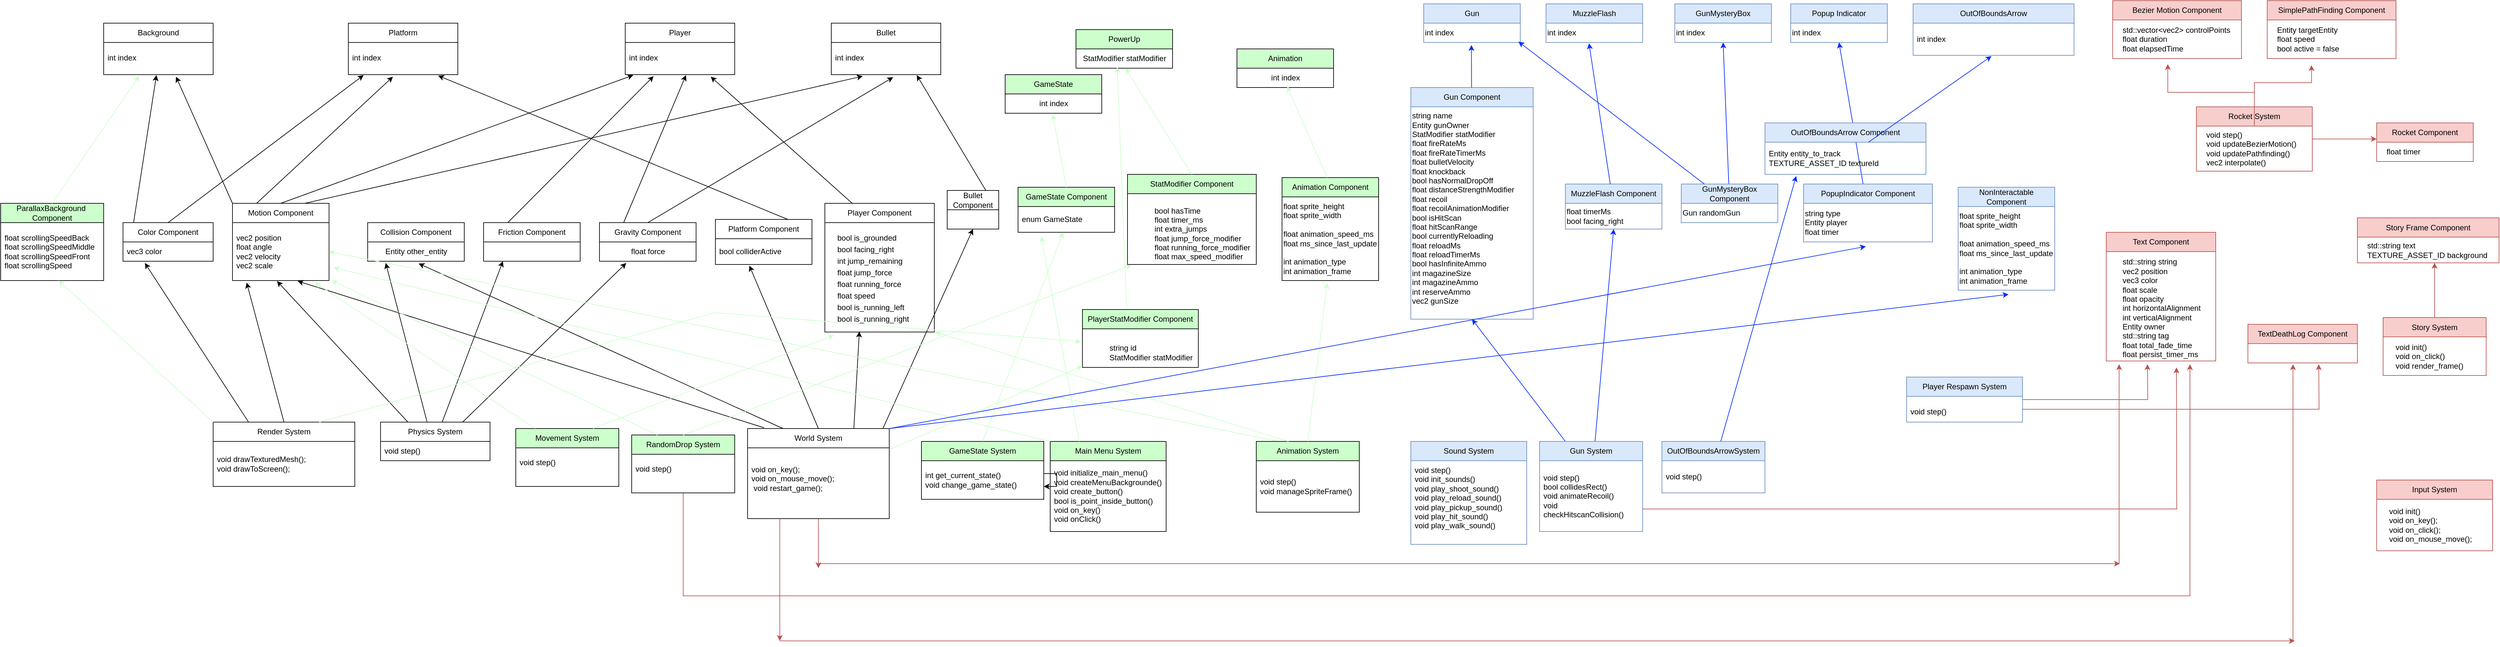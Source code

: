 <?xml version="1.0" encoding="UTF-8"?>
<mxfile version="22.1.5" type="google">
  <diagram name="Page-1" id="4Whk2CYhRU4salSlaz38">
    <mxGraphModel dx="2713" dy="1456" grid="1" gridSize="10" guides="1" tooltips="1" connect="1" arrows="1" fold="1" page="1" pageScale="1" pageWidth="2000" pageHeight="1100" math="0" shadow="0">
      <root>
        <mxCell id="0" />
        <mxCell id="1" parent="0" />
        <mxCell id="E_AX1NJWSpd25wLAtNJO-4" value="Platform Component" style="swimlane;fontStyle=0;childLayout=stackLayout;horizontal=1;startSize=30;horizontalStack=0;resizeParent=1;resizeParentMax=0;resizeLast=0;collapsible=1;marginBottom=0;whiteSpace=wrap;html=1;" parent="1" vertex="1">
          <mxGeometry x="1130" y="365" width="150" height="70" as="geometry" />
        </mxCell>
        <mxCell id="E_AX1NJWSpd25wLAtNJO-5" value="bool colliderActive" style="text;strokeColor=none;fillColor=none;align=left;verticalAlign=middle;spacingLeft=4;spacingRight=4;overflow=hidden;points=[[0,0.5],[1,0.5]];portConstraint=eastwest;rotatable=0;whiteSpace=wrap;html=1;" parent="E_AX1NJWSpd25wLAtNJO-4" vertex="1">
          <mxGeometry y="30" width="150" height="40" as="geometry" />
        </mxCell>
        <mxCell id="E_AX1NJWSpd25wLAtNJO-8" value="Motion Component" style="swimlane;fontStyle=0;childLayout=stackLayout;horizontal=1;startSize=30;horizontalStack=0;resizeParent=1;resizeParentMax=0;resizeLast=0;collapsible=1;marginBottom=0;whiteSpace=wrap;html=1;" parent="1" vertex="1">
          <mxGeometry x="380" y="340" width="150" height="120" as="geometry" />
        </mxCell>
        <mxCell id="E_AX1NJWSpd25wLAtNJO-9" value="&lt;div&gt;vec2 position&lt;/div&gt;&lt;div&gt;float angle&lt;/div&gt;&lt;div&gt;vec2 velocity&lt;/div&gt;&lt;div&gt;vec2 scale&lt;/div&gt;" style="text;strokeColor=none;fillColor=none;align=left;verticalAlign=middle;spacingLeft=4;spacingRight=4;overflow=hidden;points=[[0,0.5],[1,0.5]];portConstraint=eastwest;rotatable=0;whiteSpace=wrap;html=1;" parent="E_AX1NJWSpd25wLAtNJO-8" vertex="1">
          <mxGeometry y="30" width="150" height="90" as="geometry" />
        </mxCell>
        <mxCell id="E_AX1NJWSpd25wLAtNJO-10" value="Color Component" style="swimlane;fontStyle=0;childLayout=stackLayout;horizontal=1;startSize=30;horizontalStack=0;resizeParent=1;resizeParentMax=0;resizeLast=0;collapsible=1;marginBottom=0;whiteSpace=wrap;html=1;" parent="1" vertex="1">
          <mxGeometry x="210" y="370" width="140" height="60" as="geometry" />
        </mxCell>
        <mxCell id="E_AX1NJWSpd25wLAtNJO-11" value="vec3 color" style="text;strokeColor=none;fillColor=none;align=left;verticalAlign=middle;spacingLeft=4;spacingRight=4;overflow=hidden;points=[[0,0.5],[1,0.5]];portConstraint=eastwest;rotatable=0;whiteSpace=wrap;html=1;" parent="E_AX1NJWSpd25wLAtNJO-10" vertex="1">
          <mxGeometry y="30" width="140" height="30" as="geometry" />
        </mxCell>
        <mxCell id="E_AX1NJWSpd25wLAtNJO-12" value="Player Component" style="swimlane;fontStyle=0;childLayout=stackLayout;horizontal=1;startSize=30;horizontalStack=0;resizeParent=1;resizeParentMax=0;resizeLast=0;collapsible=1;marginBottom=0;whiteSpace=wrap;html=1;fillColor=default;" parent="1" vertex="1">
          <mxGeometry x="1300" y="340" width="170" height="200" as="geometry" />
        </mxCell>
        <mxCell id="E_AX1NJWSpd25wLAtNJO-13" value="&lt;p style=&quot;line-height: 130%;&quot;&gt;&lt;/p&gt;&lt;div style=&quot;line-height: 150%;&quot;&gt;&lt;span data-darkreader-inline-color=&quot;&quot; data-darkreader-inline-bgcolor=&quot;&quot; style=&quot;background-color: initial; color: rgb(0, 0, 0); --darkreader-inline-bgcolor: initial; --darkreader-inline-color: #e8e6e3;&quot;&gt;&lt;span style=&quot;white-space: pre;&quot;&gt;&amp;nbsp;&amp;nbsp;&amp;nbsp;&amp;nbsp;&lt;/span&gt;&lt;/span&gt;&lt;span data-darkreader-inline-color=&quot;&quot; data-darkreader-inline-bgcolor=&quot;&quot; style=&quot;background-color: initial; color: rgb(0, 0, 0); --darkreader-inline-bgcolor: initial; --darkreader-inline-color: #e8e6e3;&quot;&gt;bool is_grounded&lt;/span&gt;&lt;br&gt;&lt;/div&gt;&lt;div style=&quot;line-height: 150%;&quot;&gt;&lt;span data-darkreader-inline-color=&quot;&quot; data-darkreader-inline-bgcolor=&quot;&quot; style=&quot;background-color: initial; color: rgb(0, 0, 0); --darkreader-inline-bgcolor: initial; --darkreader-inline-color: #e8e6e3;&quot;&gt;&lt;span style=&quot;white-space: pre;&quot;&gt;&amp;nbsp;&amp;nbsp;&amp;nbsp;&amp;nbsp;&lt;/span&gt;&lt;/span&gt;&lt;span data-darkreader-inline-color=&quot;&quot; data-darkreader-inline-bgcolor=&quot;&quot; style=&quot;background-color: initial; color: rgb(0, 0, 0); --darkreader-inline-bgcolor: initial; --darkreader-inline-color: #e8e6e3;&quot;&gt;bool facing_right&amp;nbsp;&lt;/span&gt;&lt;/div&gt;&lt;div style=&quot;line-height: 150%;&quot;&gt;&lt;span style=&quot;&quot;&gt;&lt;span style=&quot;&quot;&gt;&lt;span style=&quot;white-space: pre;&quot;&gt;&amp;nbsp;&amp;nbsp;&amp;nbsp;&amp;nbsp;&lt;/span&gt;&lt;/span&gt;int jump_remaining&amp;nbsp;&lt;/span&gt;&lt;/div&gt;&lt;div style=&quot;line-height: 150%;&quot;&gt;&lt;span style=&quot;&quot;&gt;&lt;span style=&quot;&quot;&gt;&lt;span style=&quot;white-space: pre;&quot;&gt;&amp;nbsp;&amp;nbsp;&amp;nbsp;&amp;nbsp;&lt;/span&gt;&lt;/span&gt;float jump_force&lt;/span&gt;&lt;/div&gt;&lt;div style=&quot;line-height: 150%;&quot;&gt;&lt;span style=&quot;&quot;&gt;&lt;span style=&quot;&quot;&gt;&lt;span style=&quot;white-space: pre;&quot;&gt;&amp;nbsp;&amp;nbsp;&amp;nbsp;&amp;nbsp;&lt;/span&gt;&lt;/span&gt;float running_force&amp;nbsp;&lt;/span&gt;&lt;/div&gt;&lt;div style=&quot;line-height: 150%;&quot;&gt;&lt;span style=&quot;&quot;&gt;&lt;span style=&quot;&quot;&gt;&lt;span style=&quot;white-space: pre;&quot;&gt;&amp;nbsp;&amp;nbsp;&amp;nbsp;&amp;nbsp;&lt;/span&gt;&lt;/span&gt;float speed&lt;/span&gt;&lt;/div&gt;&lt;div style=&quot;line-height: 150%;&quot;&gt;&lt;span style=&quot;&quot;&gt;&lt;span style=&quot;&quot;&gt;&lt;span style=&quot;white-space: pre;&quot;&gt;&amp;nbsp;&amp;nbsp;&amp;nbsp;&amp;nbsp;&lt;/span&gt;&lt;/span&gt;bool is_running_left&lt;/span&gt;&lt;/div&gt;&lt;div style=&quot;line-height: 150%;&quot;&gt;&lt;span style=&quot;&quot;&gt;&lt;span style=&quot;&quot;&gt;&lt;span style=&quot;white-space: pre;&quot;&gt;&amp;nbsp;&amp;nbsp;&amp;nbsp;&amp;nbsp;&lt;/span&gt;&lt;/span&gt;bool is_running_right&lt;/span&gt;&lt;/div&gt;&lt;p&gt;&lt;/p&gt;" style="text;strokeColor=none;fillColor=none;align=left;verticalAlign=middle;spacingLeft=4;spacingRight=4;overflow=hidden;points=[[0,0.5],[1,0.5]];portConstraint=eastwest;rotatable=0;whiteSpace=wrap;html=1;" parent="E_AX1NJWSpd25wLAtNJO-12" vertex="1">
          <mxGeometry y="30" width="170" height="170" as="geometry" />
        </mxCell>
        <mxCell id="E_AX1NJWSpd25wLAtNJO-14" value="Render System" style="swimlane;fontStyle=0;childLayout=stackLayout;horizontal=1;startSize=30;horizontalStack=0;resizeParent=1;resizeParentMax=0;resizeLast=0;collapsible=1;marginBottom=0;whiteSpace=wrap;html=1;" parent="1" vertex="1">
          <mxGeometry x="350" y="680" width="220" height="100" as="geometry" />
        </mxCell>
        <mxCell id="E_AX1NJWSpd25wLAtNJO-15" value="&lt;div&gt;void drawTexturedMesh();&lt;/div&gt;&lt;div&gt;void drawToScreen();&lt;span style=&quot;&quot;&gt;&lt;/span&gt;&lt;/div&gt;" style="text;strokeColor=none;fillColor=none;align=left;verticalAlign=middle;spacingLeft=4;spacingRight=4;overflow=hidden;points=[[0,0.5],[1,0.5]];portConstraint=eastwest;rotatable=0;whiteSpace=wrap;html=1;" parent="E_AX1NJWSpd25wLAtNJO-14" vertex="1">
          <mxGeometry y="30" width="220" height="70" as="geometry" />
        </mxCell>
        <mxCell id="E_AX1NJWSpd25wLAtNJO-18" value="Physics System" style="swimlane;fontStyle=0;childLayout=stackLayout;horizontal=1;startSize=30;horizontalStack=0;resizeParent=1;resizeParentMax=0;resizeLast=0;collapsible=1;marginBottom=0;whiteSpace=wrap;html=1;" parent="1" vertex="1">
          <mxGeometry x="610" y="680" width="170" height="60" as="geometry" />
        </mxCell>
        <mxCell id="E_AX1NJWSpd25wLAtNJO-19" value="void&amp;nbsp;step()" style="text;strokeColor=none;fillColor=none;align=left;verticalAlign=middle;spacingLeft=4;spacingRight=4;overflow=hidden;points=[[0,0.5],[1,0.5]];portConstraint=eastwest;rotatable=0;whiteSpace=wrap;html=1;" parent="E_AX1NJWSpd25wLAtNJO-18" vertex="1">
          <mxGeometry y="30" width="170" height="30" as="geometry" />
        </mxCell>
        <mxCell id="ft_TEWQfxR_SH9UsitwJ-15" style="edgeStyle=orthogonalEdgeStyle;rounded=0;orthogonalLoop=1;jettySize=auto;html=1;fillColor=#f8cecc;strokeColor=#b85450;" edge="1" parent="1" source="8jfZw3TqL5WwRgK06lYh-1">
          <mxGeometry relative="1" as="geometry">
            <mxPoint x="1290" y="906.863" as="targetPoint" />
          </mxGeometry>
        </mxCell>
        <mxCell id="8jfZw3TqL5WwRgK06lYh-1" value="World System" style="swimlane;fontStyle=0;childLayout=stackLayout;horizontal=1;startSize=30;horizontalStack=0;resizeParent=1;resizeParentMax=0;resizeLast=0;collapsible=1;marginBottom=0;whiteSpace=wrap;html=1;" parent="1" vertex="1">
          <mxGeometry x="1180" y="690" width="220" height="140" as="geometry" />
        </mxCell>
        <mxCell id="8jfZw3TqL5WwRgK06lYh-2" value="&lt;div&gt;void on_key();&lt;/div&gt;&lt;div&gt;void on_mouse_move();&lt;span style=&quot;&quot;&gt;&lt;/span&gt;&lt;/div&gt;&lt;div&gt;&lt;span style=&quot;background-color: initial;&quot;&gt;&lt;span style=&quot;white-space: pre;&quot;&gt;&amp;nbsp;&lt;/span&gt;&lt;/span&gt;&lt;span style=&quot;background-color: initial;&quot;&gt;void restart_game();&lt;/span&gt;&lt;br&gt;&lt;/div&gt;&lt;div&gt;&lt;br&gt;&lt;/div&gt;" style="text;strokeColor=none;fillColor=none;align=left;verticalAlign=middle;spacingLeft=4;spacingRight=4;overflow=hidden;points=[[0,0.5],[1,0.5]];portConstraint=eastwest;rotatable=0;whiteSpace=wrap;html=1;" parent="8jfZw3TqL5WwRgK06lYh-1" vertex="1">
          <mxGeometry y="30" width="220" height="110" as="geometry" />
        </mxCell>
        <mxCell id="r48Ck-CKU5FbPxM-GwQW-3" value="Friction Component" style="swimlane;fontStyle=0;childLayout=stackLayout;horizontal=1;startSize=30;horizontalStack=0;resizeParent=1;resizeParentMax=0;resizeLast=0;collapsible=1;marginBottom=0;whiteSpace=wrap;html=1;" parent="1" vertex="1">
          <mxGeometry x="770" y="370" width="150" height="60" as="geometry" />
        </mxCell>
        <mxCell id="r48Ck-CKU5FbPxM-GwQW-4" value="Gravity Component" style="swimlane;fontStyle=0;childLayout=stackLayout;horizontal=1;startSize=30;horizontalStack=0;resizeParent=1;resizeParentMax=0;resizeLast=0;collapsible=1;marginBottom=0;whiteSpace=wrap;html=1;" parent="1" vertex="1">
          <mxGeometry x="950" y="370" width="150" height="60" as="geometry" />
        </mxCell>
        <mxCell id="r48Ck-CKU5FbPxM-GwQW-7" value="float force" style="text;html=1;align=center;verticalAlign=middle;resizable=0;points=[];autosize=1;strokeColor=none;fillColor=none;" parent="r48Ck-CKU5FbPxM-GwQW-4" vertex="1">
          <mxGeometry y="30" width="150" height="30" as="geometry" />
        </mxCell>
        <mxCell id="r48Ck-CKU5FbPxM-GwQW-5" value="Bullet Component" style="swimlane;fontStyle=0;childLayout=stackLayout;horizontal=1;startSize=30;horizontalStack=0;resizeParent=1;resizeParentMax=0;resizeLast=0;collapsible=1;marginBottom=0;whiteSpace=wrap;html=1;" parent="1" vertex="1">
          <mxGeometry x="1490" y="320" width="80" height="60" as="geometry" />
        </mxCell>
        <mxCell id="r48Ck-CKU5FbPxM-GwQW-10" value="Collision Component" style="swimlane;fontStyle=0;childLayout=stackLayout;horizontal=1;startSize=30;horizontalStack=0;resizeParent=1;resizeParentMax=0;resizeLast=0;collapsible=1;marginBottom=0;whiteSpace=wrap;html=1;" parent="1" vertex="1">
          <mxGeometry x="590" y="370" width="150" height="60" as="geometry" />
        </mxCell>
        <mxCell id="r48Ck-CKU5FbPxM-GwQW-11" value="Entity other_entity" style="text;html=1;align=center;verticalAlign=middle;resizable=0;points=[];autosize=1;strokeColor=none;fillColor=none;" parent="r48Ck-CKU5FbPxM-GwQW-10" vertex="1">
          <mxGeometry y="30" width="150" height="30" as="geometry" />
        </mxCell>
        <mxCell id="r48Ck-CKU5FbPxM-GwQW-29" value="" style="endArrow=classic;html=1;rounded=0;exitX=0.25;exitY=0;exitDx=0;exitDy=0;entryX=0.243;entryY=1.093;entryDx=0;entryDy=0;entryPerimeter=0;" parent="1" source="E_AX1NJWSpd25wLAtNJO-14" target="E_AX1NJWSpd25wLAtNJO-11" edge="1">
          <mxGeometry width="50" height="50" relative="1" as="geometry">
            <mxPoint x="810" y="570" as="sourcePoint" />
            <mxPoint x="960" y="510" as="targetPoint" />
          </mxGeometry>
        </mxCell>
        <mxCell id="r48Ck-CKU5FbPxM-GwQW-30" value="" style="endArrow=classic;html=1;rounded=0;exitX=0.5;exitY=0;exitDx=0;exitDy=0;entryX=0.147;entryY=1.036;entryDx=0;entryDy=0;entryPerimeter=0;" parent="1" source="E_AX1NJWSpd25wLAtNJO-14" target="E_AX1NJWSpd25wLAtNJO-9" edge="1">
          <mxGeometry width="50" height="50" relative="1" as="geometry">
            <mxPoint x="245" y="660" as="sourcePoint" />
            <mxPoint x="224.02" y="462.79" as="targetPoint" />
          </mxGeometry>
        </mxCell>
        <mxCell id="r48Ck-CKU5FbPxM-GwQW-31" value="" style="endArrow=classic;html=1;rounded=0;exitX=0.25;exitY=0;exitDx=0;exitDy=0;entryX=0.461;entryY=1.009;entryDx=0;entryDy=0;entryPerimeter=0;" parent="1" source="E_AX1NJWSpd25wLAtNJO-18" target="E_AX1NJWSpd25wLAtNJO-9" edge="1">
          <mxGeometry width="50" height="50" relative="1" as="geometry">
            <mxPoint x="300" y="660" as="sourcePoint" />
            <mxPoint x="433.404" y="470" as="targetPoint" />
          </mxGeometry>
        </mxCell>
        <mxCell id="r48Ck-CKU5FbPxM-GwQW-32" value="" style="endArrow=classic;html=1;rounded=0;exitX=0.116;exitY=-0.009;exitDx=0;exitDy=0;entryX=0.675;entryY=1.009;entryDx=0;entryDy=0;entryPerimeter=0;exitPerimeter=0;" parent="1" source="8jfZw3TqL5WwRgK06lYh-1" target="E_AX1NJWSpd25wLAtNJO-9" edge="1">
          <mxGeometry width="50" height="50" relative="1" as="geometry">
            <mxPoint x="512.5" y="660" as="sourcePoint" />
            <mxPoint x="459.15" y="470.81" as="targetPoint" />
          </mxGeometry>
        </mxCell>
        <mxCell id="r48Ck-CKU5FbPxM-GwQW-33" value="" style="endArrow=classic;html=1;rounded=0;entryX=0.187;entryY=1.093;entryDx=0;entryDy=0;entryPerimeter=0;exitX=0.424;exitY=-0.013;exitDx=0;exitDy=0;exitPerimeter=0;" parent="1" source="E_AX1NJWSpd25wLAtNJO-18" target="r48Ck-CKU5FbPxM-GwQW-11" edge="1">
          <mxGeometry width="50" height="50" relative="1" as="geometry">
            <mxPoint x="530" y="650" as="sourcePoint" />
            <mxPoint x="469.15" y="480.81" as="targetPoint" />
          </mxGeometry>
        </mxCell>
        <mxCell id="r48Ck-CKU5FbPxM-GwQW-34" value="" style="endArrow=classic;html=1;rounded=0;exitX=0.25;exitY=0;exitDx=0;exitDy=0;entryX=0.528;entryY=1.12;entryDx=0;entryDy=0;entryPerimeter=0;" parent="1" source="8jfZw3TqL5WwRgK06lYh-1" target="r48Ck-CKU5FbPxM-GwQW-11" edge="1">
          <mxGeometry width="50" height="50" relative="1" as="geometry">
            <mxPoint x="532.5" y="680" as="sourcePoint" />
            <mxPoint x="479.15" y="490.81" as="targetPoint" />
          </mxGeometry>
        </mxCell>
        <mxCell id="r48Ck-CKU5FbPxM-GwQW-35" value="" style="endArrow=classic;html=1;rounded=0;exitX=0.562;exitY=0.007;exitDx=0;exitDy=0;exitPerimeter=0;" parent="1" source="E_AX1NJWSpd25wLAtNJO-18" edge="1">
          <mxGeometry width="50" height="50" relative="1" as="geometry">
            <mxPoint x="542.5" y="690" as="sourcePoint" />
            <mxPoint x="800" y="430" as="targetPoint" />
          </mxGeometry>
        </mxCell>
        <mxCell id="r48Ck-CKU5FbPxM-GwQW-36" value="" style="endArrow=classic;html=1;rounded=0;exitX=0.75;exitY=0;exitDx=0;exitDy=0;entryX=0.277;entryY=1.093;entryDx=0;entryDy=0;entryPerimeter=0;" parent="1" source="E_AX1NJWSpd25wLAtNJO-18" target="r48Ck-CKU5FbPxM-GwQW-7" edge="1">
          <mxGeometry width="50" height="50" relative="1" as="geometry">
            <mxPoint x="565.54" y="660.42" as="sourcePoint" />
            <mxPoint x="810" y="440" as="targetPoint" />
          </mxGeometry>
        </mxCell>
        <mxCell id="r48Ck-CKU5FbPxM-GwQW-37" value="" style="endArrow=classic;html=1;rounded=0;exitX=0.5;exitY=0;exitDx=0;exitDy=0;entryX=0.352;entryY=1.045;entryDx=0;entryDy=0;entryPerimeter=0;" parent="1" source="8jfZw3TqL5WwRgK06lYh-1" target="E_AX1NJWSpd25wLAtNJO-5" edge="1">
          <mxGeometry width="50" height="50" relative="1" as="geometry">
            <mxPoint x="975" y="640" as="sourcePoint" />
            <mxPoint x="679.2" y="443.6" as="targetPoint" />
          </mxGeometry>
        </mxCell>
        <mxCell id="r48Ck-CKU5FbPxM-GwQW-38" value="" style="endArrow=classic;html=1;rounded=0;exitX=0.75;exitY=0;exitDx=0;exitDy=0;entryX=0.315;entryY=0.995;entryDx=0;entryDy=0;entryPerimeter=0;" parent="1" source="8jfZw3TqL5WwRgK06lYh-1" target="E_AX1NJWSpd25wLAtNJO-13" edge="1">
          <mxGeometry width="50" height="50" relative="1" as="geometry">
            <mxPoint x="1030" y="640" as="sourcePoint" />
            <mxPoint x="1192.8" y="446.8" as="targetPoint" />
          </mxGeometry>
        </mxCell>
        <mxCell id="r48Ck-CKU5FbPxM-GwQW-39" value="" style="endArrow=classic;html=1;rounded=0;exitX=0.956;exitY=-0.003;exitDx=0;exitDy=0;entryX=0.5;entryY=1;entryDx=0;entryDy=0;exitPerimeter=0;" parent="1" source="8jfZw3TqL5WwRgK06lYh-1" target="r48Ck-CKU5FbPxM-GwQW-5" edge="1">
          <mxGeometry width="50" height="50" relative="1" as="geometry">
            <mxPoint x="1085" y="640" as="sourcePoint" />
            <mxPoint x="1373.55" y="469.15" as="targetPoint" />
          </mxGeometry>
        </mxCell>
        <mxCell id="r48Ck-CKU5FbPxM-GwQW-40" value="Player" style="swimlane;fontStyle=0;childLayout=stackLayout;horizontal=1;startSize=30;horizontalStack=0;resizeParent=1;resizeParentMax=0;resizeLast=0;collapsible=1;marginBottom=0;whiteSpace=wrap;html=1;fillColor=default;" parent="1" vertex="1">
          <mxGeometry x="990" y="60" width="170" height="80" as="geometry" />
        </mxCell>
        <mxCell id="r48Ck-CKU5FbPxM-GwQW-41" value="&lt;p style=&quot;line-height: 130%;&quot;&gt;&lt;/p&gt;&lt;div style=&quot;line-height: 150%;&quot;&gt;&lt;span style=&quot;white-space: pre;&quot;&gt;int index&lt;/span&gt;&lt;/div&gt;&lt;div style=&quot;line-height: 150%;&quot;&gt;&lt;span style=&quot;white-space: pre;&quot;&gt;&lt;br&gt;&lt;/span&gt;&lt;/div&gt;&lt;p&gt;&lt;/p&gt;" style="text;strokeColor=none;fillColor=none;align=left;verticalAlign=middle;spacingLeft=4;spacingRight=4;overflow=hidden;points=[[0,0.5],[1,0.5]];portConstraint=eastwest;rotatable=0;whiteSpace=wrap;html=1;" parent="r48Ck-CKU5FbPxM-GwQW-40" vertex="1">
          <mxGeometry y="30" width="170" height="50" as="geometry" />
        </mxCell>
        <mxCell id="r48Ck-CKU5FbPxM-GwQW-42" value="" style="endArrow=classic;html=1;rounded=0;exitX=0.5;exitY=0;exitDx=0;exitDy=0;entryX=0.073;entryY=1.016;entryDx=0;entryDy=0;entryPerimeter=0;" parent="1" source="E_AX1NJWSpd25wLAtNJO-8" target="r48Ck-CKU5FbPxM-GwQW-41" edge="1">
          <mxGeometry width="50" height="50" relative="1" as="geometry">
            <mxPoint x="470" y="690" as="sourcePoint" />
            <mxPoint x="412.05" y="473.24" as="targetPoint" />
          </mxGeometry>
        </mxCell>
        <mxCell id="r48Ck-CKU5FbPxM-GwQW-43" value="" style="endArrow=classic;html=1;rounded=0;exitX=0.25;exitY=0;exitDx=0;exitDy=0;entryX=0.259;entryY=1.048;entryDx=0;entryDy=0;entryPerimeter=0;" parent="1" source="r48Ck-CKU5FbPxM-GwQW-3" target="r48Ck-CKU5FbPxM-GwQW-41" edge="1">
          <mxGeometry width="50" height="50" relative="1" as="geometry">
            <mxPoint x="427.5" y="350" as="sourcePoint" />
            <mxPoint x="732.41" y="130.8" as="targetPoint" />
          </mxGeometry>
        </mxCell>
        <mxCell id="r48Ck-CKU5FbPxM-GwQW-44" value="" style="endArrow=classic;html=1;rounded=0;exitX=0.25;exitY=0;exitDx=0;exitDy=0;entryX=0.555;entryY=1.016;entryDx=0;entryDy=0;entryPerimeter=0;" parent="1" source="r48Ck-CKU5FbPxM-GwQW-4" target="r48Ck-CKU5FbPxM-GwQW-41" edge="1">
          <mxGeometry width="50" height="50" relative="1" as="geometry">
            <mxPoint x="437.5" y="360" as="sourcePoint" />
            <mxPoint x="742.41" y="140.8" as="targetPoint" />
          </mxGeometry>
        </mxCell>
        <mxCell id="r48Ck-CKU5FbPxM-GwQW-45" value="" style="endArrow=classic;html=1;rounded=0;exitX=0.25;exitY=0;exitDx=0;exitDy=0;entryX=0.781;entryY=1.064;entryDx=0;entryDy=0;entryPerimeter=0;" parent="1" source="E_AX1NJWSpd25wLAtNJO-12" target="r48Ck-CKU5FbPxM-GwQW-41" edge="1">
          <mxGeometry width="50" height="50" relative="1" as="geometry">
            <mxPoint x="447.5" y="370" as="sourcePoint" />
            <mxPoint x="752.41" y="150.8" as="targetPoint" />
          </mxGeometry>
        </mxCell>
        <mxCell id="r48Ck-CKU5FbPxM-GwQW-46" value="Platform" style="swimlane;fontStyle=0;childLayout=stackLayout;horizontal=1;startSize=30;horizontalStack=0;resizeParent=1;resizeParentMax=0;resizeLast=0;collapsible=1;marginBottom=0;whiteSpace=wrap;html=1;fillColor=default;" parent="1" vertex="1">
          <mxGeometry x="560" y="60" width="170" height="80" as="geometry" />
        </mxCell>
        <mxCell id="r48Ck-CKU5FbPxM-GwQW-47" value="&lt;p style=&quot;line-height: 130%;&quot;&gt;&lt;/p&gt;&lt;div style=&quot;line-height: 150%;&quot;&gt;&lt;span style=&quot;white-space: pre;&quot;&gt;int index&lt;/span&gt;&lt;/div&gt;&lt;div style=&quot;line-height: 150%;&quot;&gt;&lt;span style=&quot;white-space: pre;&quot;&gt;&lt;br&gt;&lt;/span&gt;&lt;/div&gt;&lt;p&gt;&lt;/p&gt;" style="text;strokeColor=none;fillColor=none;align=left;verticalAlign=middle;spacingLeft=4;spacingRight=4;overflow=hidden;points=[[0,0.5],[1,0.5]];portConstraint=eastwest;rotatable=0;whiteSpace=wrap;html=1;" parent="r48Ck-CKU5FbPxM-GwQW-46" vertex="1">
          <mxGeometry y="30" width="170" height="50" as="geometry" />
        </mxCell>
        <mxCell id="r48Ck-CKU5FbPxM-GwQW-48" value="" style="endArrow=classic;html=1;rounded=0;exitX=0.75;exitY=0;exitDx=0;exitDy=0;entryX=0.821;entryY=1.032;entryDx=0;entryDy=0;entryPerimeter=0;" parent="1" source="E_AX1NJWSpd25wLAtNJO-4" target="r48Ck-CKU5FbPxM-GwQW-47" edge="1">
          <mxGeometry width="50" height="50" relative="1" as="geometry">
            <mxPoint x="427.5" y="350" as="sourcePoint" />
            <mxPoint x="1192.41" y="150.8" as="targetPoint" />
          </mxGeometry>
        </mxCell>
        <mxCell id="r48Ck-CKU5FbPxM-GwQW-49" value="" style="endArrow=classic;html=1;rounded=0;exitX=0.5;exitY=0;exitDx=0;exitDy=0;entryX=0.139;entryY=1.016;entryDx=0;entryDy=0;entryPerimeter=0;" parent="1" source="E_AX1NJWSpd25wLAtNJO-10" target="r48Ck-CKU5FbPxM-GwQW-47" edge="1">
          <mxGeometry width="50" height="50" relative="1" as="geometry">
            <mxPoint x="437.5" y="360" as="sourcePoint" />
            <mxPoint x="1202.41" y="160.8" as="targetPoint" />
          </mxGeometry>
        </mxCell>
        <mxCell id="r48Ck-CKU5FbPxM-GwQW-50" value="Bullet" style="swimlane;fontStyle=0;childLayout=stackLayout;horizontal=1;startSize=30;horizontalStack=0;resizeParent=1;resizeParentMax=0;resizeLast=0;collapsible=1;marginBottom=0;whiteSpace=wrap;html=1;fillColor=default;" parent="1" vertex="1">
          <mxGeometry x="1310" y="60" width="170" height="80" as="geometry" />
        </mxCell>
        <mxCell id="r48Ck-CKU5FbPxM-GwQW-51" value="&lt;p style=&quot;line-height: 130%;&quot;&gt;&lt;/p&gt;&lt;div style=&quot;line-height: 150%;&quot;&gt;&lt;span style=&quot;white-space: pre;&quot;&gt;int index&lt;/span&gt;&lt;/div&gt;&lt;div style=&quot;line-height: 150%;&quot;&gt;&lt;span style=&quot;white-space: pre;&quot;&gt;&lt;br&gt;&lt;/span&gt;&lt;/div&gt;&lt;p&gt;&lt;/p&gt;" style="text;strokeColor=none;fillColor=none;align=left;verticalAlign=middle;spacingLeft=4;spacingRight=4;overflow=hidden;points=[[0,0.5],[1,0.5]];portConstraint=eastwest;rotatable=0;whiteSpace=wrap;html=1;" parent="r48Ck-CKU5FbPxM-GwQW-50" vertex="1">
          <mxGeometry y="30" width="170" height="50" as="geometry" />
        </mxCell>
        <mxCell id="r48Ck-CKU5FbPxM-GwQW-52" value="" style="endArrow=classic;html=1;rounded=0;exitX=0.75;exitY=0;exitDx=0;exitDy=0;entryX=0.781;entryY=1.016;entryDx=0;entryDy=0;entryPerimeter=0;" parent="1" source="r48Ck-CKU5FbPxM-GwQW-5" target="r48Ck-CKU5FbPxM-GwQW-51" edge="1">
          <mxGeometry width="50" height="50" relative="1" as="geometry">
            <mxPoint x="1362.5" y="270" as="sourcePoint" />
            <mxPoint x="1132.77" y="153.2" as="targetPoint" />
          </mxGeometry>
        </mxCell>
        <mxCell id="r48Ck-CKU5FbPxM-GwQW-53" value="" style="endArrow=classic;html=1;rounded=0;exitX=0.75;exitY=0;exitDx=0;exitDy=0;entryX=0.287;entryY=1.048;entryDx=0;entryDy=0;entryPerimeter=0;" parent="1" source="E_AX1NJWSpd25wLAtNJO-8" target="r48Ck-CKU5FbPxM-GwQW-51" edge="1">
          <mxGeometry width="50" height="50" relative="1" as="geometry">
            <mxPoint x="1642.5" y="350" as="sourcePoint" />
            <mxPoint x="1452.77" y="150.8" as="targetPoint" />
          </mxGeometry>
        </mxCell>
        <mxCell id="r48Ck-CKU5FbPxM-GwQW-54" value="" style="endArrow=classic;html=1;rounded=0;exitX=0.5;exitY=0;exitDx=0;exitDy=0;entryX=0.565;entryY=1.08;entryDx=0;entryDy=0;entryPerimeter=0;" parent="1" source="r48Ck-CKU5FbPxM-GwQW-4" target="r48Ck-CKU5FbPxM-GwQW-51" edge="1">
          <mxGeometry width="50" height="50" relative="1" as="geometry">
            <mxPoint x="502.5" y="350" as="sourcePoint" />
            <mxPoint x="1368.79" y="152.4" as="targetPoint" />
          </mxGeometry>
        </mxCell>
        <mxCell id="r48Ck-CKU5FbPxM-GwQW-55" value="Background" style="swimlane;fontStyle=0;childLayout=stackLayout;horizontal=1;startSize=30;horizontalStack=0;resizeParent=1;resizeParentMax=0;resizeLast=0;collapsible=1;marginBottom=0;whiteSpace=wrap;html=1;fillColor=default;" parent="1" vertex="1">
          <mxGeometry x="180" y="60" width="170" height="80" as="geometry" />
        </mxCell>
        <mxCell id="r48Ck-CKU5FbPxM-GwQW-56" value="&lt;p style=&quot;line-height: 130%;&quot;&gt;&lt;/p&gt;&lt;div style=&quot;line-height: 150%;&quot;&gt;&lt;span style=&quot;white-space: pre;&quot;&gt;int index&lt;/span&gt;&lt;/div&gt;&lt;div style=&quot;line-height: 150%;&quot;&gt;&lt;span style=&quot;white-space: pre;&quot;&gt;&lt;br&gt;&lt;/span&gt;&lt;/div&gt;&lt;p&gt;&lt;/p&gt;" style="text;strokeColor=none;fillColor=none;align=left;verticalAlign=middle;spacingLeft=4;spacingRight=4;overflow=hidden;points=[[0,0.5],[1,0.5]];portConstraint=eastwest;rotatable=0;whiteSpace=wrap;html=1;" parent="r48Ck-CKU5FbPxM-GwQW-55" vertex="1">
          <mxGeometry y="30" width="170" height="50" as="geometry" />
        </mxCell>
        <mxCell id="r48Ck-CKU5FbPxM-GwQW-57" value="" style="endArrow=classic;html=1;rounded=0;exitX=0.117;exitY=0.007;exitDx=0;exitDy=0;entryX=0.482;entryY=1.016;entryDx=0;entryDy=0;entryPerimeter=0;exitPerimeter=0;" parent="1" source="E_AX1NJWSpd25wLAtNJO-10" target="r48Ck-CKU5FbPxM-GwQW-56" edge="1">
          <mxGeometry width="50" height="50" relative="1" as="geometry">
            <mxPoint x="225" y="400" as="sourcePoint" />
            <mxPoint x="593.63" y="150.8" as="targetPoint" />
          </mxGeometry>
        </mxCell>
        <mxCell id="r48Ck-CKU5FbPxM-GwQW-58" value="" style="endArrow=classic;html=1;rounded=0;exitX=0.25;exitY=0;exitDx=0;exitDy=0;entryX=0.407;entryY=1.064;entryDx=0;entryDy=0;entryPerimeter=0;" parent="1" source="E_AX1NJWSpd25wLAtNJO-8" target="r48Ck-CKU5FbPxM-GwQW-47" edge="1">
          <mxGeometry width="50" height="50" relative="1" as="geometry">
            <mxPoint x="465" y="350" as="sourcePoint" />
            <mxPoint x="1012.41" y="150.8" as="targetPoint" />
          </mxGeometry>
        </mxCell>
        <mxCell id="r48Ck-CKU5FbPxM-GwQW-61" value="" style="endArrow=classic;html=1;rounded=0;exitX=0;exitY=0;exitDx=0;exitDy=0;entryX=0.661;entryY=1.064;entryDx=0;entryDy=0;entryPerimeter=0;" parent="1" source="E_AX1NJWSpd25wLAtNJO-8" target="r48Ck-CKU5FbPxM-GwQW-56" edge="1">
          <mxGeometry width="50" height="50" relative="1" as="geometry">
            <mxPoint x="206.38" y="400.42" as="sourcePoint" />
            <mxPoint x="271.94" y="150.8" as="targetPoint" />
          </mxGeometry>
        </mxCell>
        <mxCell id="_Jkfn7EzWGRx7QiyIQfU-1" value="ParallaxBackground&amp;nbsp;&lt;br&gt;Component" style="swimlane;fontStyle=0;childLayout=stackLayout;horizontal=1;startSize=30;horizontalStack=0;resizeParent=1;resizeParentMax=0;resizeLast=0;collapsible=1;marginBottom=0;whiteSpace=wrap;html=1;fillColor=#CCFFCC;" parent="1" vertex="1">
          <mxGeometry x="20" y="340" width="160" height="120" as="geometry" />
        </mxCell>
        <mxCell id="_Jkfn7EzWGRx7QiyIQfU-2" value="&lt;div&gt;float scrollingSpeedBack&lt;/div&gt;&lt;div&gt;float scrollingSpeedMiddle&lt;/div&gt;&lt;div&gt;float scrollingSpeedFront&lt;/div&gt;&lt;div&gt;float scrollingSpeed&lt;/div&gt;" style="text;strokeColor=none;fillColor=none;align=left;verticalAlign=middle;spacingLeft=4;spacingRight=4;overflow=hidden;points=[[0,0.5],[1,0.5]];portConstraint=eastwest;rotatable=0;whiteSpace=wrap;html=1;" parent="_Jkfn7EzWGRx7QiyIQfU-1" vertex="1">
          <mxGeometry y="30" width="160" height="90" as="geometry" />
        </mxCell>
        <mxCell id="_Jkfn7EzWGRx7QiyIQfU-3" value="" style="endArrow=classic;html=1;rounded=0;exitX=0.5;exitY=0;exitDx=0;exitDy=0;entryX=0.324;entryY=1.04;entryDx=0;entryDy=0;entryPerimeter=0;strokeColor=#CCFFCC;" parent="1" source="_Jkfn7EzWGRx7QiyIQfU-1" target="r48Ck-CKU5FbPxM-GwQW-56" edge="1">
          <mxGeometry width="50" height="50" relative="1" as="geometry">
            <mxPoint x="236" y="380" as="sourcePoint" />
            <mxPoint x="272" y="151" as="targetPoint" />
            <Array as="points" />
          </mxGeometry>
        </mxCell>
        <mxCell id="_Jkfn7EzWGRx7QiyIQfU-4" value="" style="endArrow=classic;html=1;rounded=0;exitX=0;exitY=0;exitDx=0;exitDy=0;entryX=0.243;entryY=1.093;entryDx=0;entryDy=0;entryPerimeter=0;strokeColor=#CCFFCC;" parent="1" source="E_AX1NJWSpd25wLAtNJO-14" edge="1">
          <mxGeometry width="50" height="50" relative="1" as="geometry">
            <mxPoint x="271" y="707" as="sourcePoint" />
            <mxPoint x="110" y="460" as="targetPoint" />
          </mxGeometry>
        </mxCell>
        <mxCell id="_Jkfn7EzWGRx7QiyIQfU-5" value="Movement System" style="swimlane;fontStyle=0;childLayout=stackLayout;horizontal=1;startSize=30;horizontalStack=0;resizeParent=1;resizeParentMax=0;resizeLast=0;collapsible=1;marginBottom=0;whiteSpace=wrap;html=1;fillColor=#CCFFCC;" parent="1" vertex="1">
          <mxGeometry x="820" y="690" width="160" height="90" as="geometry" />
        </mxCell>
        <mxCell id="_Jkfn7EzWGRx7QiyIQfU-6" value="&lt;div&gt;void step()&lt;/div&gt;&lt;div&gt;&lt;br&gt;&lt;/div&gt;" style="text;strokeColor=none;fillColor=none;align=left;verticalAlign=middle;spacingLeft=4;spacingRight=4;overflow=hidden;points=[[0,0.5],[1,0.5]];portConstraint=eastwest;rotatable=0;whiteSpace=wrap;html=1;" parent="_Jkfn7EzWGRx7QiyIQfU-5" vertex="1">
          <mxGeometry y="30" width="160" height="60" as="geometry" />
        </mxCell>
        <mxCell id="_Jkfn7EzWGRx7QiyIQfU-7" value="" style="endArrow=classic;html=1;rounded=0;entryX=0.853;entryY=1.033;entryDx=0;entryDy=0;entryPerimeter=0;exitX=0.188;exitY=0;exitDx=0;exitDy=0;exitPerimeter=0;fillColor=#CCFFCC;strokeColor=#CCFFCC;" parent="1" source="_Jkfn7EzWGRx7QiyIQfU-5" target="E_AX1NJWSpd25wLAtNJO-9" edge="1">
          <mxGeometry width="50" height="50" relative="1" as="geometry">
            <mxPoint x="530" y="696" as="sourcePoint" />
            <mxPoint x="466" y="450" as="targetPoint" />
          </mxGeometry>
        </mxCell>
        <mxCell id="_Jkfn7EzWGRx7QiyIQfU-8" value="" style="endArrow=classic;html=1;rounded=0;entryX=0.082;entryY=1.029;entryDx=0;entryDy=0;entryPerimeter=0;fillColor=#CCFFCC;strokeColor=#CCFFCC;" parent="1" target="E_AX1NJWSpd25wLAtNJO-13" edge="1">
          <mxGeometry width="50" height="50" relative="1" as="geometry">
            <mxPoint x="940" y="690" as="sourcePoint" />
            <mxPoint x="860" y="473" as="targetPoint" />
          </mxGeometry>
        </mxCell>
        <mxCell id="ft_TEWQfxR_SH9UsitwJ-7" style="edgeStyle=orthogonalEdgeStyle;rounded=0;orthogonalLoop=1;jettySize=auto;html=1;fillColor=#f8cecc;strokeColor=#b85450;" edge="1" parent="1" source="_Jkfn7EzWGRx7QiyIQfU-9">
          <mxGeometry relative="1" as="geometry">
            <mxPoint x="3420" y="590" as="targetPoint" />
            <Array as="points">
              <mxPoint x="1080" y="950" />
            </Array>
          </mxGeometry>
        </mxCell>
        <mxCell id="_Jkfn7EzWGRx7QiyIQfU-9" value="RandomDrop System" style="swimlane;fontStyle=0;childLayout=stackLayout;horizontal=1;startSize=30;horizontalStack=0;resizeParent=1;resizeParentMax=0;resizeLast=0;collapsible=1;marginBottom=0;whiteSpace=wrap;html=1;fillColor=#CCFFCC;" parent="1" vertex="1">
          <mxGeometry x="1000" y="700" width="160" height="90" as="geometry" />
        </mxCell>
        <mxCell id="_Jkfn7EzWGRx7QiyIQfU-10" value="&lt;div&gt;void step()&lt;/div&gt;&lt;div&gt;&lt;br&gt;&lt;/div&gt;" style="text;strokeColor=none;fillColor=none;align=left;verticalAlign=middle;spacingLeft=4;spacingRight=4;overflow=hidden;points=[[0,0.5],[1,0.5]];portConstraint=eastwest;rotatable=0;whiteSpace=wrap;html=1;" parent="_Jkfn7EzWGRx7QiyIQfU-9" vertex="1">
          <mxGeometry y="30" width="160" height="60" as="geometry" />
        </mxCell>
        <mxCell id="_Jkfn7EzWGRx7QiyIQfU-11" value="" style="endArrow=classic;html=1;rounded=0;entryX=1.027;entryY=1;entryDx=0;entryDy=0;entryPerimeter=0;exitX=0.25;exitY=0;exitDx=0;exitDy=0;fillColor=#CCFFCC;strokeColor=#CCFFCC;" parent="1" source="_Jkfn7EzWGRx7QiyIQfU-9" target="E_AX1NJWSpd25wLAtNJO-9" edge="1">
          <mxGeometry width="50" height="50" relative="1" as="geometry">
            <mxPoint x="860" y="700" as="sourcePoint" />
            <mxPoint x="518" y="473" as="targetPoint" />
          </mxGeometry>
        </mxCell>
        <mxCell id="_Jkfn7EzWGRx7QiyIQfU-14" value="PowerUp" style="swimlane;fontStyle=0;childLayout=stackLayout;horizontal=1;startSize=30;horizontalStack=0;resizeParent=1;resizeParentMax=0;resizeLast=0;collapsible=1;marginBottom=0;whiteSpace=wrap;html=1;fillColor=#CCFFCC;" parent="1" vertex="1">
          <mxGeometry x="1690" y="70" width="150" height="60" as="geometry" />
        </mxCell>
        <mxCell id="_Jkfn7EzWGRx7QiyIQfU-15" value="StatModifier statModifier" style="text;html=1;align=center;verticalAlign=middle;resizable=0;points=[];autosize=1;strokeColor=none;fillColor=none;" parent="_Jkfn7EzWGRx7QiyIQfU-14" vertex="1">
          <mxGeometry y="30" width="150" height="30" as="geometry" />
        </mxCell>
        <mxCell id="_Jkfn7EzWGRx7QiyIQfU-16" value="StatModifier&amp;nbsp;Component" style="swimlane;fontStyle=0;childLayout=stackLayout;horizontal=1;startSize=30;horizontalStack=0;resizeParent=1;resizeParentMax=0;resizeLast=0;collapsible=1;marginBottom=0;whiteSpace=wrap;html=1;fillColor=#CCFFCC;" parent="1" vertex="1">
          <mxGeometry x="1770" y="295" width="200" height="140" as="geometry" />
        </mxCell>
        <mxCell id="_Jkfn7EzWGRx7QiyIQfU-17" value="&lt;div style=&quot;text-align: justify;&quot;&gt;&lt;br&gt;&lt;/div&gt;&lt;blockquote data-darkreader-inline-border-left=&quot;&quot; data-darkreader-inline-border-bottom=&quot;&quot; data-darkreader-inline-border-right=&quot;&quot; data-darkreader-inline-border-top=&quot;&quot; style=&quot;margin: 0px 0px 0px 40px; border: none; padding: 0px; --darkreader-inline-border-top: initial; --darkreader-inline-border-right: initial; --darkreader-inline-border-bottom: initial; --darkreader-inline-border-left: initial;&quot;&gt;&lt;div style=&quot;text-align: justify;&quot;&gt;&lt;span data-darkreader-inline-color=&quot;&quot; data-darkreader-inline-bgcolor=&quot;&quot; style=&quot;background-color: initial; color: rgb(0, 0, 0); --darkreader-inline-bgcolor: initial; --darkreader-inline-color: #e8e6e3;&quot;&gt;bool hasTime&lt;/span&gt;&lt;/div&gt;&lt;div style=&quot;text-align: justify;&quot;&gt;&lt;span data-darkreader-inline-color=&quot;&quot; data-darkreader-inline-bgcolor=&quot;&quot; style=&quot;background-color: initial; color: rgb(0, 0, 0); --darkreader-inline-bgcolor: initial; --darkreader-inline-color: #e8e6e3;&quot;&gt;float timer_ms&lt;/span&gt;&lt;/div&gt;&lt;div style=&quot;text-align: justify;&quot;&gt;&lt;span data-darkreader-inline-color=&quot;&quot; data-darkreader-inline-bgcolor=&quot;&quot; style=&quot;background-color: initial; color: rgb(0, 0, 0); --darkreader-inline-bgcolor: initial; --darkreader-inline-color: #e8e6e3;&quot;&gt;int extra_jumps&amp;nbsp;&lt;/span&gt;&lt;/div&gt;&lt;div style=&quot;text-align: justify;&quot;&gt;&lt;span data-darkreader-inline-color=&quot;&quot; data-darkreader-inline-bgcolor=&quot;&quot; style=&quot;background-color: initial; color: rgb(0, 0, 0); --darkreader-inline-bgcolor: initial; --darkreader-inline-color: #e8e6e3;&quot;&gt;float jump_force_modifier&lt;/span&gt;&lt;/div&gt;&lt;div style=&quot;text-align: justify;&quot;&gt;&lt;span data-darkreader-inline-color=&quot;&quot; data-darkreader-inline-bgcolor=&quot;&quot; style=&quot;background-color: initial; color: rgb(0, 0, 0); --darkreader-inline-bgcolor: initial; --darkreader-inline-color: #e8e6e3;&quot;&gt;float running_force_modifier&lt;/span&gt;&lt;/div&gt;&lt;div style=&quot;text-align: justify;&quot;&gt;&lt;span data-darkreader-inline-color=&quot;&quot; data-darkreader-inline-bgcolor=&quot;&quot; style=&quot;background-color: initial; color: rgb(0, 0, 0); --darkreader-inline-bgcolor: initial; --darkreader-inline-color: #e8e6e3;&quot;&gt;float max_speed_modifier&lt;/span&gt;&lt;/div&gt;&lt;/blockquote&gt;" style="text;html=1;align=left;verticalAlign=middle;resizable=0;points=[];autosize=1;strokeColor=none;fillColor=none;" parent="_Jkfn7EzWGRx7QiyIQfU-16" vertex="1">
          <mxGeometry y="30" width="200" height="110" as="geometry" />
        </mxCell>
        <mxCell id="_Jkfn7EzWGRx7QiyIQfU-20" value="" style="endArrow=classic;html=1;rounded=0;entryX=0.513;entryY=1;entryDx=0;entryDy=0;entryPerimeter=0;fillColor=#CCFFCC;strokeColor=#CCFFCC;exitX=0.5;exitY=0;exitDx=0;exitDy=0;" parent="1" source="_Jkfn7EzWGRx7QiyIQfU-16" target="_Jkfn7EzWGRx7QiyIQfU-15" edge="1">
          <mxGeometry width="50" height="50" relative="1" as="geometry">
            <mxPoint x="1430" y="340" as="sourcePoint" />
            <mxPoint x="1804" y="195" as="targetPoint" />
          </mxGeometry>
        </mxCell>
        <mxCell id="_Jkfn7EzWGRx7QiyIQfU-21" value="" style="endArrow=classic;html=1;rounded=0;entryX=0.03;entryY=1.009;entryDx=0;entryDy=0;entryPerimeter=0;fillColor=#CCFFCC;strokeColor=#CCFFCC;exitX=0.5;exitY=0;exitDx=0;exitDy=0;" parent="1" source="_Jkfn7EzWGRx7QiyIQfU-9" target="_Jkfn7EzWGRx7QiyIQfU-17" edge="1">
          <mxGeometry width="50" height="50" relative="1" as="geometry">
            <mxPoint x="1170" y="675" as="sourcePoint" />
            <mxPoint x="1544" y="530" as="targetPoint" />
          </mxGeometry>
        </mxCell>
        <mxCell id="_Jkfn7EzWGRx7QiyIQfU-22" value="PlayerStatModifier Component" style="swimlane;fontStyle=0;childLayout=stackLayout;horizontal=1;startSize=30;horizontalStack=0;resizeParent=1;resizeParentMax=0;resizeLast=0;collapsible=1;marginBottom=0;whiteSpace=wrap;html=1;fillColor=#CCFFCC;" parent="1" vertex="1">
          <mxGeometry x="1700" y="505" width="180" height="90" as="geometry" />
        </mxCell>
        <mxCell id="_Jkfn7EzWGRx7QiyIQfU-23" value="&lt;div style=&quot;text-align: justify;&quot;&gt;&lt;br&gt;&lt;/div&gt;&lt;blockquote data-darkreader-inline-border-left=&quot;&quot; data-darkreader-inline-border-bottom=&quot;&quot; data-darkreader-inline-border-right=&quot;&quot; data-darkreader-inline-border-top=&quot;&quot; style=&quot;margin: 0px 0px 0px 40px; border: none; padding: 0px; --darkreader-inline-border-top: initial; --darkreader-inline-border-right: initial; --darkreader-inline-border-bottom: initial; --darkreader-inline-border-left: initial;&quot;&gt;&lt;div style=&quot;text-align: justify;&quot;&gt;&lt;span data-darkreader-inline-color=&quot;&quot; data-darkreader-inline-bgcolor=&quot;&quot; style=&quot;background-color: initial; color: rgb(0, 0, 0); --darkreader-inline-bgcolor: initial; --darkreader-inline-color: #e8e6e3;&quot;&gt;string id&lt;/span&gt;&lt;/div&gt;&lt;div style=&quot;text-align: justify;&quot;&gt;&lt;span data-darkreader-inline-color=&quot;&quot; data-darkreader-inline-bgcolor=&quot;&quot; style=&quot;background-color: initial; color: rgb(0, 0, 0); --darkreader-inline-bgcolor: initial; --darkreader-inline-color: #e8e6e3;&quot;&gt;StatModifier statModifier&lt;/span&gt;&lt;/div&gt;&lt;/blockquote&gt;" style="text;html=1;align=left;verticalAlign=middle;resizable=0;points=[];autosize=1;strokeColor=none;fillColor=none;" parent="_Jkfn7EzWGRx7QiyIQfU-22" vertex="1">
          <mxGeometry y="30" width="180" height="60" as="geometry" />
        </mxCell>
        <mxCell id="_Jkfn7EzWGRx7QiyIQfU-24" value="" style="endArrow=classic;html=1;rounded=0;entryX=0;entryY=0.967;entryDx=0;entryDy=0;entryPerimeter=0;fillColor=#CCFFCC;strokeColor=#CCFFCC;exitX=1.009;exitY=0.018;exitDx=0;exitDy=0;exitPerimeter=0;" parent="1" source="8jfZw3TqL5WwRgK06lYh-2" target="_Jkfn7EzWGRx7QiyIQfU-23" edge="1">
          <mxGeometry width="50" height="50" relative="1" as="geometry">
            <mxPoint x="1090" y="710" as="sourcePoint" />
            <mxPoint x="1676" y="461" as="targetPoint" />
          </mxGeometry>
        </mxCell>
        <mxCell id="_Jkfn7EzWGRx7QiyIQfU-25" value="" style="endArrow=classic;html=1;rounded=0;entryX=-0.012;entryY=0.333;entryDx=0;entryDy=0;entryPerimeter=0;fillColor=#CCFFCC;strokeColor=#CCFFCC;exitX=0.75;exitY=0;exitDx=0;exitDy=0;" parent="1" source="E_AX1NJWSpd25wLAtNJO-14" target="_Jkfn7EzWGRx7QiyIQfU-23" edge="1">
          <mxGeometry width="50" height="50" relative="1" as="geometry">
            <mxPoint x="1100" y="720" as="sourcePoint" />
            <mxPoint x="1686" y="471" as="targetPoint" />
            <Array as="points">
              <mxPoint x="1130" y="510" />
            </Array>
          </mxGeometry>
        </mxCell>
        <mxCell id="_Jkfn7EzWGRx7QiyIQfU-26" value="" style="endArrow=classic;html=1;rounded=0;entryX=0.427;entryY=0.933;entryDx=0;entryDy=0;entryPerimeter=0;fillColor=#CCFFCC;strokeColor=#CCFFCC;exitX=0.381;exitY=-0.044;exitDx=0;exitDy=0;exitPerimeter=0;" parent="1" source="_Jkfn7EzWGRx7QiyIQfU-22" target="_Jkfn7EzWGRx7QiyIQfU-15" edge="1">
          <mxGeometry width="50" height="50" relative="1" as="geometry">
            <mxPoint x="1110" y="730" as="sourcePoint" />
            <mxPoint x="1696" y="481" as="targetPoint" />
          </mxGeometry>
        </mxCell>
        <mxCell id="_Jkfn7EzWGRx7QiyIQfU-27" value="GameState System" style="swimlane;fontStyle=0;childLayout=stackLayout;horizontal=1;startSize=30;horizontalStack=0;resizeParent=1;resizeParentMax=0;resizeLast=0;collapsible=1;marginBottom=0;whiteSpace=wrap;html=1;fillColor=#CCFFCC;" parent="1" vertex="1">
          <mxGeometry x="1450" y="710" width="190" height="90" as="geometry" />
        </mxCell>
        <mxCell id="_Jkfn7EzWGRx7QiyIQfU-28" value="&lt;div&gt;int get_current_state()&lt;br&gt;&lt;/div&gt;&lt;div&gt;void change_game_state()&lt;br&gt;&lt;/div&gt;" style="text;strokeColor=none;fillColor=none;align=left;verticalAlign=middle;spacingLeft=4;spacingRight=4;overflow=hidden;points=[[0,0.5],[1,0.5]];portConstraint=eastwest;rotatable=0;whiteSpace=wrap;html=1;" parent="_Jkfn7EzWGRx7QiyIQfU-27" vertex="1">
          <mxGeometry y="30" width="190" height="60" as="geometry" />
        </mxCell>
        <mxCell id="_Jkfn7EzWGRx7QiyIQfU-49" style="edgeStyle=orthogonalEdgeStyle;rounded=0;orthogonalLoop=1;jettySize=auto;html=1;" parent="_Jkfn7EzWGRx7QiyIQfU-27" source="_Jkfn7EzWGRx7QiyIQfU-28" target="_Jkfn7EzWGRx7QiyIQfU-28" edge="1">
          <mxGeometry relative="1" as="geometry" />
        </mxCell>
        <mxCell id="_Jkfn7EzWGRx7QiyIQfU-29" value="GameState" style="swimlane;fontStyle=0;childLayout=stackLayout;horizontal=1;startSize=30;horizontalStack=0;resizeParent=1;resizeParentMax=0;resizeLast=0;collapsible=1;marginBottom=0;whiteSpace=wrap;html=1;fillColor=#CCFFCC;" parent="1" vertex="1">
          <mxGeometry x="1580" y="140" width="150" height="60" as="geometry" />
        </mxCell>
        <mxCell id="_Jkfn7EzWGRx7QiyIQfU-30" value="int index" style="text;html=1;align=center;verticalAlign=middle;resizable=0;points=[];autosize=1;strokeColor=none;fillColor=none;" parent="_Jkfn7EzWGRx7QiyIQfU-29" vertex="1">
          <mxGeometry y="30" width="150" height="30" as="geometry" />
        </mxCell>
        <mxCell id="_Jkfn7EzWGRx7QiyIQfU-31" value="GameState Component" style="swimlane;fontStyle=0;childLayout=stackLayout;horizontal=1;startSize=30;horizontalStack=0;resizeParent=1;resizeParentMax=0;resizeLast=0;collapsible=1;marginBottom=0;whiteSpace=wrap;html=1;fillColor=#CCFFCC;" parent="1" vertex="1">
          <mxGeometry x="1600" y="315" width="150" height="70" as="geometry" />
        </mxCell>
        <mxCell id="_Jkfn7EzWGRx7QiyIQfU-32" value="enum GameState" style="text;strokeColor=none;fillColor=none;align=left;verticalAlign=middle;spacingLeft=4;spacingRight=4;overflow=hidden;points=[[0,0.5],[1,0.5]];portConstraint=eastwest;rotatable=0;whiteSpace=wrap;html=1;" parent="_Jkfn7EzWGRx7QiyIQfU-31" vertex="1">
          <mxGeometry y="30" width="150" height="40" as="geometry" />
        </mxCell>
        <mxCell id="_Jkfn7EzWGRx7QiyIQfU-33" value="" style="endArrow=classic;html=1;rounded=0;entryX=0.493;entryY=1.067;entryDx=0;entryDy=0;entryPerimeter=0;fillColor=#CCFFCC;strokeColor=#CCFFCC;exitX=0.5;exitY=0;exitDx=0;exitDy=0;" parent="1" source="_Jkfn7EzWGRx7QiyIQfU-31" target="_Jkfn7EzWGRx7QiyIQfU-30" edge="1">
          <mxGeometry width="50" height="50" relative="1" as="geometry">
            <mxPoint x="1750" y="340" as="sourcePoint" />
            <mxPoint x="1647" y="175" as="targetPoint" />
          </mxGeometry>
        </mxCell>
        <mxCell id="_Jkfn7EzWGRx7QiyIQfU-34" value="" style="endArrow=classic;html=1;rounded=0;entryX=0.467;entryY=1;entryDx=0;entryDy=0;entryPerimeter=0;fillColor=#CCFFCC;strokeColor=#CCFFCC;exitX=0.5;exitY=0;exitDx=0;exitDy=0;" parent="1" source="_Jkfn7EzWGRx7QiyIQfU-27" target="_Jkfn7EzWGRx7QiyIQfU-32" edge="1">
          <mxGeometry width="50" height="50" relative="1" as="geometry">
            <mxPoint x="1706.5" y="575" as="sourcePoint" />
            <mxPoint x="1603.5" y="410" as="targetPoint" />
          </mxGeometry>
        </mxCell>
        <mxCell id="_Jkfn7EzWGRx7QiyIQfU-35" value="Main Menu System" style="swimlane;fontStyle=0;childLayout=stackLayout;horizontal=1;startSize=30;horizontalStack=0;resizeParent=1;resizeParentMax=0;resizeLast=0;collapsible=1;marginBottom=0;whiteSpace=wrap;html=1;fillColor=#CCFFCC;" parent="1" vertex="1">
          <mxGeometry x="1650" y="710" width="180" height="140" as="geometry" />
        </mxCell>
        <mxCell id="_Jkfn7EzWGRx7QiyIQfU-36" value="&lt;div&gt;void initialize_main_menu()&lt;br&gt;&lt;/div&gt;&lt;div&gt;void createMenuBackgrounde()&lt;br&gt;&lt;/div&gt;&lt;div&gt;void create_button()&lt;br&gt;&lt;/div&gt;&lt;div&gt;bool is_point_inside_button()&lt;br&gt;&lt;/div&gt;&lt;div&gt;void on_key()&lt;br&gt;&lt;/div&gt;&lt;div&gt;void onClick()&lt;/div&gt;" style="text;strokeColor=none;fillColor=none;align=left;verticalAlign=middle;spacingLeft=4;spacingRight=4;overflow=hidden;points=[[0,0.5],[1,0.5]];portConstraint=eastwest;rotatable=0;whiteSpace=wrap;html=1;" parent="_Jkfn7EzWGRx7QiyIQfU-35" vertex="1">
          <mxGeometry y="30" width="180" height="110" as="geometry" />
        </mxCell>
        <mxCell id="_Jkfn7EzWGRx7QiyIQfU-37" value="" style="endArrow=classic;html=1;rounded=0;fillColor=#CCFFCC;strokeColor=#CCFFCC;exitX=0.25;exitY=0;exitDx=0;exitDy=0;entryX=0.24;entryY=1.15;entryDx=0;entryDy=0;entryPerimeter=0;" parent="1" source="_Jkfn7EzWGRx7QiyIQfU-35" target="_Jkfn7EzWGRx7QiyIQfU-32" edge="1">
          <mxGeometry width="50" height="50" relative="1" as="geometry">
            <mxPoint x="1555" y="720" as="sourcePoint" />
            <mxPoint x="1930" y="580" as="targetPoint" />
          </mxGeometry>
        </mxCell>
        <mxCell id="_Jkfn7EzWGRx7QiyIQfU-38" value="" style="endArrow=classic;html=1;rounded=0;fillColor=#CCFFCC;strokeColor=#CCFFCC;entryX=1.047;entryY=0.778;entryDx=0;entryDy=0;entryPerimeter=0;" parent="1" target="E_AX1NJWSpd25wLAtNJO-9" edge="1">
          <mxGeometry width="50" height="50" relative="1" as="geometry">
            <mxPoint x="1650" y="710" as="sourcePoint" />
            <mxPoint x="1070" y="490" as="targetPoint" />
          </mxGeometry>
        </mxCell>
        <mxCell id="_Jkfn7EzWGRx7QiyIQfU-39" value="Animation System" style="swimlane;fontStyle=0;childLayout=stackLayout;horizontal=1;startSize=30;horizontalStack=0;resizeParent=1;resizeParentMax=0;resizeLast=0;collapsible=1;marginBottom=0;whiteSpace=wrap;html=1;fillColor=#CCFFCC;" parent="1" vertex="1">
          <mxGeometry x="1970" y="710" width="160" height="110" as="geometry" />
        </mxCell>
        <mxCell id="_Jkfn7EzWGRx7QiyIQfU-40" value="&lt;div&gt;void step()&lt;br&gt;&lt;/div&gt;&lt;div&gt;void&amp;nbsp;manageSpriteFrame()&lt;/div&gt;" style="text;strokeColor=none;fillColor=none;align=left;verticalAlign=middle;spacingLeft=4;spacingRight=4;overflow=hidden;points=[[0,0.5],[1,0.5]];portConstraint=eastwest;rotatable=0;whiteSpace=wrap;html=1;" parent="_Jkfn7EzWGRx7QiyIQfU-39" vertex="1">
          <mxGeometry y="30" width="160" height="80" as="geometry" />
        </mxCell>
        <mxCell id="_Jkfn7EzWGRx7QiyIQfU-41" value="Animation Component" style="swimlane;fontStyle=0;childLayout=stackLayout;horizontal=1;startSize=30;horizontalStack=0;resizeParent=1;resizeParentMax=0;resizeLast=0;collapsible=1;marginBottom=0;whiteSpace=wrap;html=1;fillColor=#CCFFCC;" parent="1" vertex="1">
          <mxGeometry x="2010" y="300" width="150" height="160" as="geometry" />
        </mxCell>
        <mxCell id="_Jkfn7EzWGRx7QiyIQfU-42" value="&lt;div style=&quot;text-align: justify;&quot;&gt;&lt;div&gt;float sprite_height&lt;/div&gt;&lt;div&gt;float sprite_width&lt;/div&gt;&lt;div&gt;&lt;br&gt;&lt;/div&gt;&lt;div&gt;float animation_speed_ms&lt;/div&gt;&lt;div&gt;float ms_since_last_update&amp;nbsp;&lt;/div&gt;&lt;div&gt;&lt;br&gt;&lt;/div&gt;&lt;div&gt;int animation_type&lt;/div&gt;&lt;div&gt;int animation_frame&lt;/div&gt;&lt;/div&gt;" style="text;html=1;align=left;verticalAlign=middle;resizable=0;points=[];autosize=1;strokeColor=none;fillColor=none;" parent="_Jkfn7EzWGRx7QiyIQfU-41" vertex="1">
          <mxGeometry y="30" width="150" height="130" as="geometry" />
        </mxCell>
        <mxCell id="_Jkfn7EzWGRx7QiyIQfU-43" value="Animation" style="swimlane;fontStyle=0;childLayout=stackLayout;horizontal=1;startSize=30;horizontalStack=0;resizeParent=1;resizeParentMax=0;resizeLast=0;collapsible=1;marginBottom=0;whiteSpace=wrap;html=1;fillColor=#CCFFCC;" parent="1" vertex="1">
          <mxGeometry x="1940" y="100" width="150" height="60" as="geometry" />
        </mxCell>
        <mxCell id="_Jkfn7EzWGRx7QiyIQfU-44" value="int index" style="text;html=1;align=center;verticalAlign=middle;resizable=0;points=[];autosize=1;strokeColor=none;fillColor=none;" parent="_Jkfn7EzWGRx7QiyIQfU-43" vertex="1">
          <mxGeometry y="30" width="150" height="30" as="geometry" />
        </mxCell>
        <mxCell id="_Jkfn7EzWGRx7QiyIQfU-45" value="" style="endArrow=classic;html=1;rounded=0;entryX=0.467;entryY=1.031;entryDx=0;entryDy=0;entryPerimeter=0;fillColor=#CCFFCC;strokeColor=#CCFFCC;exitX=0.5;exitY=0;exitDx=0;exitDy=0;" parent="1" source="_Jkfn7EzWGRx7QiyIQfU-39" target="_Jkfn7EzWGRx7QiyIQfU-42" edge="1">
          <mxGeometry width="50" height="50" relative="1" as="geometry">
            <mxPoint x="1890" y="664" as="sourcePoint" />
            <mxPoint x="2178" y="530" as="targetPoint" />
          </mxGeometry>
        </mxCell>
        <mxCell id="_Jkfn7EzWGRx7QiyIQfU-46" value="" style="endArrow=classic;html=1;rounded=0;entryX=0.52;entryY=0.933;entryDx=0;entryDy=0;entryPerimeter=0;fillColor=#CCFFCC;strokeColor=#CCFFCC;exitX=1.009;exitY=0.018;exitDx=0;exitDy=0;exitPerimeter=0;" parent="1" target="_Jkfn7EzWGRx7QiyIQfU-44" edge="1">
          <mxGeometry width="50" height="50" relative="1" as="geometry">
            <mxPoint x="2080" y="300" as="sourcePoint" />
            <mxPoint x="2368" y="166" as="targetPoint" />
          </mxGeometry>
        </mxCell>
        <mxCell id="_Jkfn7EzWGRx7QiyIQfU-47" value="" style="endArrow=classic;html=1;rounded=0;fillColor=#CCFFCC;strokeColor=#CCFFCC;exitX=0.194;exitY=-0.009;exitDx=0;exitDy=0;exitPerimeter=0;entryX=1;entryY=0.5;entryDx=0;entryDy=0;" parent="1" source="_Jkfn7EzWGRx7QiyIQfU-39" target="E_AX1NJWSpd25wLAtNJO-9" edge="1">
          <mxGeometry width="50" height="50" relative="1" as="geometry">
            <mxPoint x="1432" y="752" as="sourcePoint" />
            <mxPoint x="870" y="470" as="targetPoint" />
          </mxGeometry>
        </mxCell>
        <mxCell id="_Jkfn7EzWGRx7QiyIQfU-48" value="" style="endArrow=classic;html=1;rounded=0;entryX=1.006;entryY=1;entryDx=0;entryDy=0;entryPerimeter=0;fillColor=#CCFFCC;strokeColor=#CCFFCC;" parent="1" target="E_AX1NJWSpd25wLAtNJO-13" edge="1">
          <mxGeometry width="50" height="50" relative="1" as="geometry">
            <mxPoint x="2020" y="710" as="sourcePoint" />
            <mxPoint x="1730" y="628" as="targetPoint" />
          </mxGeometry>
        </mxCell>
        <mxCell id="MU7IKzNcwtKqI-BDVp_O-1" value="Sound System" style="swimlane;fontStyle=0;childLayout=stackLayout;horizontal=1;startSize=30;horizontalStack=0;resizeParent=1;resizeParentMax=0;resizeLast=0;collapsible=1;marginBottom=0;whiteSpace=wrap;html=1;fillColor=#dae8fc;strokeColor=#6c8ebf;" parent="1" vertex="1">
          <mxGeometry x="2210" y="710" width="180" height="160" as="geometry" />
        </mxCell>
        <mxCell id="MU7IKzNcwtKqI-BDVp_O-2" value="&lt;div&gt;void step()&lt;/div&gt;&lt;div&gt;void init_sounds()&lt;/div&gt;&lt;div&gt;void play_shoot_sound()&lt;/div&gt;&lt;div&gt;void&lt;span style=&quot;background-color: initial;&quot;&gt;&amp;nbsp;play_reload_sound()&lt;/span&gt;&lt;/div&gt;&lt;div&gt;void play_pickup_sound()&lt;/div&gt;&lt;div&gt;void play_hit_sound()&lt;/div&gt;&lt;div&gt;void play_walk_sound()&lt;/div&gt;&lt;div&gt;&lt;br&gt;&lt;/div&gt;" style="text;strokeColor=none;fillColor=none;align=left;verticalAlign=middle;spacingLeft=4;spacingRight=4;overflow=hidden;points=[[0,0.5],[1,0.5]];portConstraint=eastwest;rotatable=0;whiteSpace=wrap;html=1;" parent="MU7IKzNcwtKqI-BDVp_O-1" vertex="1">
          <mxGeometry y="30" width="180" height="130" as="geometry" />
        </mxCell>
        <mxCell id="MU7IKzNcwtKqI-BDVp_O-29" style="rounded=0;orthogonalLoop=1;jettySize=auto;html=1;entryX=0.5;entryY=1;entryDx=0;entryDy=0;strokeColor=#002AFF;" parent="1" source="MU7IKzNcwtKqI-BDVp_O-3" target="MU7IKzNcwtKqI-BDVp_O-9" edge="1">
          <mxGeometry relative="1" as="geometry" />
        </mxCell>
        <mxCell id="MU7IKzNcwtKqI-BDVp_O-30" style="rounded=0;orthogonalLoop=1;jettySize=auto;html=1;exitX=0.25;exitY=0;exitDx=0;exitDy=0;entryX=0.5;entryY=1;entryDx=0;entryDy=0;strokeColor=#002AFF;" parent="1" source="MU7IKzNcwtKqI-BDVp_O-3" target="MU7IKzNcwtKqI-BDVp_O-7" edge="1">
          <mxGeometry relative="1" as="geometry" />
        </mxCell>
        <mxCell id="MU7IKzNcwtKqI-BDVp_O-3" value="Gun System" style="swimlane;fontStyle=0;childLayout=stackLayout;horizontal=1;startSize=30;horizontalStack=0;resizeParent=1;resizeParentMax=0;resizeLast=0;collapsible=1;marginBottom=0;whiteSpace=wrap;html=1;fillColor=#dae8fc;strokeColor=#6c8ebf;" parent="1" vertex="1">
          <mxGeometry x="2410" y="710" width="160" height="140" as="geometry" />
        </mxCell>
        <mxCell id="MU7IKzNcwtKqI-BDVp_O-4" value="&lt;div&gt;void step()&lt;br&gt;&lt;/div&gt;&lt;div&gt;&lt;div&gt;bool collidesRect()&lt;/div&gt;&lt;div&gt;void animateRecoil()&lt;/div&gt;&lt;div&gt;void checkHitscanCollision()&lt;/div&gt;&lt;/div&gt;" style="text;strokeColor=none;fillColor=none;align=left;verticalAlign=middle;spacingLeft=4;spacingRight=4;overflow=hidden;points=[[0,0.5],[1,0.5]];portConstraint=eastwest;rotatable=0;whiteSpace=wrap;html=1;" parent="MU7IKzNcwtKqI-BDVp_O-3" vertex="1">
          <mxGeometry y="30" width="160" height="110" as="geometry" />
        </mxCell>
        <mxCell id="MU7IKzNcwtKqI-BDVp_O-5" value="OutOfBoundsArrowSystem" style="swimlane;fontStyle=0;childLayout=stackLayout;horizontal=1;startSize=30;horizontalStack=0;resizeParent=1;resizeParentMax=0;resizeLast=0;collapsible=1;marginBottom=0;whiteSpace=wrap;html=1;fillColor=#dae8fc;strokeColor=#6c8ebf;" parent="1" vertex="1">
          <mxGeometry x="2600" y="710" width="160" height="80" as="geometry" />
        </mxCell>
        <mxCell id="MU7IKzNcwtKqI-BDVp_O-6" value="&lt;div&gt;void step()&lt;/div&gt;" style="text;strokeColor=none;fillColor=none;align=left;verticalAlign=middle;spacingLeft=4;spacingRight=4;overflow=hidden;points=[[0,0.5],[1,0.5]];portConstraint=eastwest;rotatable=0;whiteSpace=wrap;html=1;" parent="MU7IKzNcwtKqI-BDVp_O-5" vertex="1">
          <mxGeometry y="30" width="160" height="50" as="geometry" />
        </mxCell>
        <mxCell id="MU7IKzNcwtKqI-BDVp_O-7" value="Gun Component" style="swimlane;fontStyle=0;childLayout=stackLayout;horizontal=1;startSize=30;horizontalStack=0;resizeParent=1;resizeParentMax=0;resizeLast=0;collapsible=1;marginBottom=0;whiteSpace=wrap;html=1;fillColor=#dae8fc;strokeColor=#6c8ebf;" parent="1" vertex="1">
          <mxGeometry x="2210" y="160" width="190" height="360" as="geometry" />
        </mxCell>
        <mxCell id="MU7IKzNcwtKqI-BDVp_O-8" value="&lt;div style=&quot;text-align: justify;&quot;&gt;&lt;div&gt;string name&lt;/div&gt;&lt;div&gt;Entity gunOwner&lt;/div&gt;&lt;div&gt;StatModifier statModifier&lt;/div&gt;&lt;div&gt;float fireRateMs&lt;/div&gt;&lt;div&gt;float fireRateTimerMs&lt;/div&gt;&lt;div&gt;float bulletVelocity&lt;/div&gt;&lt;div&gt;float knockback&lt;/div&gt;&lt;div&gt;bool hasNormalDropOff&lt;/div&gt;&lt;div&gt;float distanceStrengthModifier&lt;/div&gt;&lt;div&gt;float recoil&lt;/div&gt;&lt;div&gt;float recoilAnimationModifier&lt;/div&gt;&lt;div&gt;bool isHitScan&lt;/div&gt;&lt;div&gt;float hitScanRange&lt;/div&gt;&lt;div&gt;bool currentlyReloading&lt;/div&gt;&lt;div&gt;float reloadMs&lt;/div&gt;&lt;div&gt;float reloadTimerMs&lt;/div&gt;&lt;div&gt;bool hasInfiniteAmmo&lt;/div&gt;&lt;div&gt;int magazineSize&lt;/div&gt;&lt;div&gt;int magazineAmmo&lt;/div&gt;&lt;div&gt;int reserveAmmo&lt;/div&gt;&lt;div&gt;vec2 gunSize&lt;/div&gt;&lt;div&gt;&lt;br&gt;&lt;/div&gt;&lt;/div&gt;" style="text;html=1;align=left;verticalAlign=middle;resizable=0;points=[];autosize=1;strokeColor=none;fillColor=none;" parent="MU7IKzNcwtKqI-BDVp_O-7" vertex="1">
          <mxGeometry y="30" width="190" height="330" as="geometry" />
        </mxCell>
        <mxCell id="MU7IKzNcwtKqI-BDVp_O-9" value="MuzzleFlash Component" style="swimlane;fontStyle=0;childLayout=stackLayout;horizontal=1;startSize=30;horizontalStack=0;resizeParent=1;resizeParentMax=0;resizeLast=0;collapsible=1;marginBottom=0;whiteSpace=wrap;html=1;fillColor=#dae8fc;strokeColor=#6c8ebf;" parent="1" vertex="1">
          <mxGeometry x="2450" y="310" width="150" height="70" as="geometry" />
        </mxCell>
        <mxCell id="MU7IKzNcwtKqI-BDVp_O-10" value="&lt;div style=&quot;text-align: justify;&quot;&gt;&lt;div&gt;float timerMs&lt;/div&gt;&lt;div&gt;bool facing_right&lt;/div&gt;&lt;/div&gt;" style="text;html=1;align=left;verticalAlign=middle;resizable=0;points=[];autosize=1;strokeColor=none;fillColor=none;" parent="MU7IKzNcwtKqI-BDVp_O-9" vertex="1">
          <mxGeometry y="30" width="150" height="40" as="geometry" />
        </mxCell>
        <mxCell id="MU7IKzNcwtKqI-BDVp_O-35" style="rounded=0;orthogonalLoop=1;jettySize=auto;html=1;entryX=0.5;entryY=1;entryDx=0;entryDy=0;strokeColor=#002AFF;" parent="1" source="MU7IKzNcwtKqI-BDVp_O-12" target="MU7IKzNcwtKqI-BDVp_O-26" edge="1">
          <mxGeometry relative="1" as="geometry" />
        </mxCell>
        <mxCell id="MU7IKzNcwtKqI-BDVp_O-12" value="GunMysteryBox Component" style="swimlane;fontStyle=0;childLayout=stackLayout;horizontal=1;startSize=30;horizontalStack=0;resizeParent=1;resizeParentMax=0;resizeLast=0;collapsible=1;marginBottom=0;whiteSpace=wrap;html=1;fillColor=#dae8fc;strokeColor=#6c8ebf;" parent="1" vertex="1">
          <mxGeometry x="2630" y="310" width="150" height="60" as="geometry" />
        </mxCell>
        <mxCell id="MU7IKzNcwtKqI-BDVp_O-13" value="&lt;div style=&quot;text-align: justify;&quot;&gt;Gun randomGun&lt;br&gt;&lt;/div&gt;" style="text;html=1;align=left;verticalAlign=middle;resizable=0;points=[];autosize=1;strokeColor=none;fillColor=none;" parent="MU7IKzNcwtKqI-BDVp_O-12" vertex="1">
          <mxGeometry y="30" width="150" height="30" as="geometry" />
        </mxCell>
        <mxCell id="MU7IKzNcwtKqI-BDVp_O-14" value="NonInteractable Component" style="swimlane;fontStyle=0;childLayout=stackLayout;horizontal=1;startSize=30;horizontalStack=0;resizeParent=1;resizeParentMax=0;resizeLast=0;collapsible=1;marginBottom=0;whiteSpace=wrap;html=1;fillColor=#dae8fc;strokeColor=#6c8ebf;" parent="1" vertex="1">
          <mxGeometry x="3060" y="315" width="150" height="160" as="geometry" />
        </mxCell>
        <mxCell id="MU7IKzNcwtKqI-BDVp_O-15" value="&lt;div style=&quot;text-align: justify;&quot;&gt;&lt;div&gt;float sprite_height&lt;/div&gt;&lt;div&gt;float sprite_width&lt;/div&gt;&lt;div&gt;&lt;br&gt;&lt;/div&gt;&lt;div&gt;float animation_speed_ms&lt;/div&gt;&lt;div&gt;float ms_since_last_update&amp;nbsp;&lt;/div&gt;&lt;div&gt;&lt;br&gt;&lt;/div&gt;&lt;div&gt;int animation_type&lt;/div&gt;&lt;div&gt;int animation_frame&lt;/div&gt;&lt;/div&gt;" style="text;html=1;align=left;verticalAlign=middle;resizable=0;points=[];autosize=1;strokeColor=none;fillColor=none;" parent="MU7IKzNcwtKqI-BDVp_O-14" vertex="1">
          <mxGeometry y="30" width="150" height="130" as="geometry" />
        </mxCell>
        <mxCell id="MU7IKzNcwtKqI-BDVp_O-36" style="rounded=0;orthogonalLoop=1;jettySize=auto;html=1;entryX=0.5;entryY=1;entryDx=0;entryDy=0;strokeColor=#002AFF;" parent="1" source="MU7IKzNcwtKqI-BDVp_O-16" target="MU7IKzNcwtKqI-BDVp_O-23" edge="1">
          <mxGeometry relative="1" as="geometry" />
        </mxCell>
        <mxCell id="MU7IKzNcwtKqI-BDVp_O-16" value="PopupIndicator Component" style="swimlane;fontStyle=0;childLayout=stackLayout;horizontal=1;startSize=30;horizontalStack=0;resizeParent=1;resizeParentMax=0;resizeLast=0;collapsible=1;marginBottom=0;whiteSpace=wrap;html=1;fillColor=#dae8fc;strokeColor=#6c8ebf;" parent="1" vertex="1">
          <mxGeometry x="2820" y="310" width="200" height="90" as="geometry" />
        </mxCell>
        <mxCell id="MU7IKzNcwtKqI-BDVp_O-17" value="&lt;div style=&quot;text-align: justify;&quot;&gt;&lt;div&gt;string type&lt;span style=&quot;&quot;&gt;&lt;/span&gt;&lt;/div&gt;&lt;div&gt;&lt;span style=&quot;white-space-collapse: preserve;&quot;&gt;E&lt;/span&gt;ntity player&lt;/div&gt;&lt;div&gt;&lt;span style=&quot;&quot;&gt;float timer&lt;/span&gt;&lt;/div&gt;&lt;/div&gt;" style="text;html=1;align=left;verticalAlign=middle;resizable=0;points=[];autosize=1;strokeColor=none;fillColor=none;" parent="MU7IKzNcwtKqI-BDVp_O-16" vertex="1">
          <mxGeometry y="30" width="200" height="60" as="geometry" />
        </mxCell>
        <mxCell id="MU7IKzNcwtKqI-BDVp_O-19" value="Gun" style="swimlane;fontStyle=0;childLayout=stackLayout;horizontal=1;startSize=30;horizontalStack=0;resizeParent=1;resizeParentMax=0;resizeLast=0;collapsible=1;marginBottom=0;whiteSpace=wrap;html=1;fillColor=#dae8fc;strokeColor=#6c8ebf;" parent="1" vertex="1">
          <mxGeometry x="2230" y="30" width="150" height="60" as="geometry" />
        </mxCell>
        <mxCell id="MU7IKzNcwtKqI-BDVp_O-20" value="&lt;div style=&quot;text-align: justify;&quot;&gt;int index&lt;br&gt;&lt;/div&gt;" style="text;html=1;align=left;verticalAlign=middle;resizable=0;points=[];autosize=1;strokeColor=none;fillColor=none;" parent="MU7IKzNcwtKqI-BDVp_O-19" vertex="1">
          <mxGeometry y="30" width="150" height="30" as="geometry" />
        </mxCell>
        <mxCell id="MU7IKzNcwtKqI-BDVp_O-21" value="MuzzleFlash" style="swimlane;fontStyle=0;childLayout=stackLayout;horizontal=1;startSize=30;horizontalStack=0;resizeParent=1;resizeParentMax=0;resizeLast=0;collapsible=1;marginBottom=0;whiteSpace=wrap;html=1;fillColor=#dae8fc;strokeColor=#6c8ebf;" parent="1" vertex="1">
          <mxGeometry x="2420" y="30" width="150" height="60" as="geometry" />
        </mxCell>
        <mxCell id="MU7IKzNcwtKqI-BDVp_O-22" value="&lt;div style=&quot;text-align: justify;&quot;&gt;int index&lt;br&gt;&lt;/div&gt;" style="text;html=1;align=left;verticalAlign=middle;resizable=0;points=[];autosize=1;strokeColor=none;fillColor=none;" parent="MU7IKzNcwtKqI-BDVp_O-21" vertex="1">
          <mxGeometry y="30" width="150" height="30" as="geometry" />
        </mxCell>
        <mxCell id="MU7IKzNcwtKqI-BDVp_O-23" value="Popup Indicator" style="swimlane;fontStyle=0;childLayout=stackLayout;horizontal=1;startSize=30;horizontalStack=0;resizeParent=1;resizeParentMax=0;resizeLast=0;collapsible=1;marginBottom=0;whiteSpace=wrap;html=1;fillColor=#dae8fc;strokeColor=#6c8ebf;" parent="1" vertex="1">
          <mxGeometry x="2800" y="30" width="150" height="60" as="geometry" />
        </mxCell>
        <mxCell id="MU7IKzNcwtKqI-BDVp_O-24" value="&lt;div style=&quot;text-align: justify;&quot;&gt;int index&lt;br&gt;&lt;/div&gt;" style="text;html=1;align=left;verticalAlign=middle;resizable=0;points=[];autosize=1;strokeColor=none;fillColor=none;" parent="MU7IKzNcwtKqI-BDVp_O-23" vertex="1">
          <mxGeometry y="30" width="150" height="30" as="geometry" />
        </mxCell>
        <mxCell id="MU7IKzNcwtKqI-BDVp_O-26" value="GunMysteryBox" style="swimlane;fontStyle=0;childLayout=stackLayout;horizontal=1;startSize=30;horizontalStack=0;resizeParent=1;resizeParentMax=0;resizeLast=0;collapsible=1;marginBottom=0;whiteSpace=wrap;html=1;fillColor=#dae8fc;strokeColor=#6c8ebf;" parent="1" vertex="1">
          <mxGeometry x="2620" y="30" width="150" height="60" as="geometry" />
        </mxCell>
        <mxCell id="MU7IKzNcwtKqI-BDVp_O-27" value="&lt;div style=&quot;text-align: justify;&quot;&gt;int index&lt;br&gt;&lt;/div&gt;" style="text;html=1;align=left;verticalAlign=middle;resizable=0;points=[];autosize=1;strokeColor=none;fillColor=none;" parent="MU7IKzNcwtKqI-BDVp_O-26" vertex="1">
          <mxGeometry y="30" width="150" height="30" as="geometry" />
        </mxCell>
        <mxCell id="MU7IKzNcwtKqI-BDVp_O-32" style="rounded=0;orthogonalLoop=1;jettySize=auto;html=1;entryX=0.494;entryY=1.132;entryDx=0;entryDy=0;entryPerimeter=0;strokeColor=#002AFF;" parent="1" source="MU7IKzNcwtKqI-BDVp_O-7" target="MU7IKzNcwtKqI-BDVp_O-20" edge="1">
          <mxGeometry relative="1" as="geometry" />
        </mxCell>
        <mxCell id="MU7IKzNcwtKqI-BDVp_O-33" style="rounded=0;orthogonalLoop=1;jettySize=auto;html=1;entryX=0.981;entryY=0.958;entryDx=0;entryDy=0;entryPerimeter=0;strokeColor=#002AFF;" parent="1" source="MU7IKzNcwtKqI-BDVp_O-12" target="MU7IKzNcwtKqI-BDVp_O-20" edge="1">
          <mxGeometry relative="1" as="geometry" />
        </mxCell>
        <mxCell id="MU7IKzNcwtKqI-BDVp_O-34" style="rounded=0;orthogonalLoop=1;jettySize=auto;html=1;entryX=0.445;entryY=1.045;entryDx=0;entryDy=0;entryPerimeter=0;strokeColor=#002AFF;" parent="1" source="MU7IKzNcwtKqI-BDVp_O-9" target="MU7IKzNcwtKqI-BDVp_O-22" edge="1">
          <mxGeometry relative="1" as="geometry" />
        </mxCell>
        <mxCell id="MU7IKzNcwtKqI-BDVp_O-37" style="rounded=0;orthogonalLoop=1;jettySize=auto;html=1;exitX=1;exitY=0;exitDx=0;exitDy=0;entryX=0.483;entryY=1.117;entryDx=0;entryDy=0;entryPerimeter=0;strokeColor=#002AFF;" parent="1" source="8jfZw3TqL5WwRgK06lYh-1" target="MU7IKzNcwtKqI-BDVp_O-17" edge="1">
          <mxGeometry relative="1" as="geometry" />
        </mxCell>
        <mxCell id="MU7IKzNcwtKqI-BDVp_O-39" style="rounded=0;orthogonalLoop=1;jettySize=auto;html=1;exitX=1;exitY=0;exitDx=0;exitDy=0;entryX=0.522;entryY=1.05;entryDx=0;entryDy=0;entryPerimeter=0;strokeColor=#002AFF;" parent="1" source="8jfZw3TqL5WwRgK06lYh-1" target="MU7IKzNcwtKqI-BDVp_O-15" edge="1">
          <mxGeometry relative="1" as="geometry" />
        </mxCell>
        <mxCell id="MU7IKzNcwtKqI-BDVp_O-40" value="OutOfBoundsArrow Component" style="swimlane;fontStyle=0;childLayout=stackLayout;horizontal=1;startSize=30;horizontalStack=0;resizeParent=1;resizeParentMax=0;resizeLast=0;collapsible=1;marginBottom=0;whiteSpace=wrap;html=1;fillColor=#dae8fc;strokeColor=#6c8ebf;" parent="1" vertex="1">
          <mxGeometry x="2760" y="215" width="250" height="80" as="geometry" />
        </mxCell>
        <mxCell id="MU7IKzNcwtKqI-BDVp_O-41" value="&lt;div&gt;Entity entity_to_track&lt;/div&gt;&lt;div&gt;TEXTURE_ASSET_ID textureId&lt;/div&gt;" style="text;strokeColor=none;fillColor=none;align=left;verticalAlign=middle;spacingLeft=4;spacingRight=4;overflow=hidden;points=[[0,0.5],[1,0.5]];portConstraint=eastwest;rotatable=0;whiteSpace=wrap;html=1;" parent="MU7IKzNcwtKqI-BDVp_O-40" vertex="1">
          <mxGeometry y="30" width="250" height="50" as="geometry" />
        </mxCell>
        <mxCell id="MU7IKzNcwtKqI-BDVp_O-42" value="OutOfBoundsArrow" style="swimlane;fontStyle=0;childLayout=stackLayout;horizontal=1;startSize=30;horizontalStack=0;resizeParent=1;resizeParentMax=0;resizeLast=0;collapsible=1;marginBottom=0;whiteSpace=wrap;html=1;fillColor=#dae8fc;strokeColor=#6c8ebf;" parent="1" vertex="1">
          <mxGeometry x="2990" y="30" width="250" height="80" as="geometry" />
        </mxCell>
        <mxCell id="MU7IKzNcwtKqI-BDVp_O-43" value="int index" style="text;strokeColor=none;fillColor=none;align=left;verticalAlign=middle;spacingLeft=4;spacingRight=4;overflow=hidden;points=[[0,0.5],[1,0.5]];portConstraint=eastwest;rotatable=0;whiteSpace=wrap;html=1;" parent="MU7IKzNcwtKqI-BDVp_O-42" vertex="1">
          <mxGeometry y="30" width="250" height="50" as="geometry" />
        </mxCell>
        <mxCell id="MU7IKzNcwtKqI-BDVp_O-44" style="rounded=0;orthogonalLoop=1;jettySize=auto;html=1;entryX=0.487;entryY=1.025;entryDx=0;entryDy=0;entryPerimeter=0;strokeColor=#002AFF;" parent="1" source="MU7IKzNcwtKqI-BDVp_O-41" target="MU7IKzNcwtKqI-BDVp_O-43" edge="1">
          <mxGeometry relative="1" as="geometry" />
        </mxCell>
        <mxCell id="MU7IKzNcwtKqI-BDVp_O-45" style="rounded=0;orthogonalLoop=1;jettySize=auto;html=1;entryX=0.194;entryY=1.052;entryDx=0;entryDy=0;entryPerimeter=0;strokeColor=#002AFF;" parent="1" source="MU7IKzNcwtKqI-BDVp_O-5" target="MU7IKzNcwtKqI-BDVp_O-41" edge="1">
          <mxGeometry relative="1" as="geometry" />
        </mxCell>
        <mxCell id="ft_TEWQfxR_SH9UsitwJ-1" value="Text Component" style="swimlane;fontStyle=0;childLayout=stackLayout;horizontal=1;startSize=30;horizontalStack=0;resizeParent=1;resizeParentMax=0;resizeLast=0;collapsible=1;marginBottom=0;whiteSpace=wrap;html=1;fillColor=#f8cecc;strokeColor=#b85450;" vertex="1" parent="1">
          <mxGeometry x="3290" y="385" width="170" height="200" as="geometry" />
        </mxCell>
        <mxCell id="ft_TEWQfxR_SH9UsitwJ-2" value="&lt;div style=&quot;text-align: justify;&quot;&gt;&lt;div&gt;&amp;nbsp; &amp;nbsp; std::string string&lt;span style=&quot;&quot;&gt;&lt;/span&gt;&lt;/div&gt;&lt;div&gt;&lt;span style=&quot;&quot;&gt;&lt;span style=&quot;&quot;&gt;&lt;span style=&quot;&quot;&gt;&amp;nbsp;&amp;nbsp;&amp;nbsp;&amp;nbsp;&lt;/span&gt;&lt;/span&gt;vec2 position&lt;/span&gt;&lt;/div&gt;&lt;div&gt;&lt;span style=&quot;&quot;&gt;&lt;span style=&quot;&quot;&gt;&lt;span style=&quot;&quot;&gt;&amp;nbsp;&amp;nbsp;&amp;nbsp;&amp;nbsp;&lt;/span&gt;&lt;/span&gt;vec3 color&lt;/span&gt;&lt;/div&gt;&lt;div&gt;&lt;span style=&quot;&quot;&gt;&lt;span style=&quot;&quot;&gt;&lt;span style=&quot;&quot;&gt;&amp;nbsp;&amp;nbsp;&amp;nbsp;&amp;nbsp;&lt;/span&gt;&lt;/span&gt;float scale&lt;/span&gt;&lt;/div&gt;&lt;div&gt;&lt;span style=&quot;&quot;&gt;&lt;span style=&quot;&quot;&gt;&lt;span style=&quot;&quot;&gt;&amp;nbsp;&amp;nbsp;&amp;nbsp;&amp;nbsp;&lt;/span&gt;&lt;/span&gt;float opacity&lt;/span&gt;&lt;/div&gt;&lt;div&gt;&lt;span style=&quot;&quot;&gt;&lt;span style=&quot;&quot;&gt;&lt;span style=&quot;&quot;&gt;&amp;nbsp;&amp;nbsp;&amp;nbsp;&amp;nbsp;&lt;/span&gt;&lt;/span&gt;int horizontalAlignment&lt;/span&gt;&lt;/div&gt;&lt;div&gt;&lt;span style=&quot;&quot;&gt;&lt;span style=&quot;&quot;&gt;&lt;span style=&quot;&quot;&gt;&amp;nbsp;&amp;nbsp;&amp;nbsp;&amp;nbsp;&lt;/span&gt;&lt;/span&gt;int verticalAlignment&lt;/span&gt;&lt;/div&gt;&lt;div&gt;&lt;span style=&quot;&quot;&gt;&lt;span style=&quot;&quot;&gt;&lt;span style=&quot;&quot;&gt;&amp;nbsp;&amp;nbsp;&amp;nbsp;&amp;nbsp;&lt;/span&gt;&lt;/span&gt;Entity owner&lt;/span&gt;&lt;/div&gt;&lt;div&gt;&lt;span style=&quot;&quot;&gt;&lt;span style=&quot;&quot;&gt;&lt;span style=&quot;&quot;&gt;&amp;nbsp;&amp;nbsp;&amp;nbsp;&amp;nbsp;&lt;/span&gt;&lt;/span&gt;std::string tag&lt;/span&gt;&lt;/div&gt;&lt;div&gt;&lt;span style=&quot;&quot;&gt;&amp;nbsp; &amp;nbsp;&amp;nbsp;&lt;/span&gt;float total_fade_time&lt;/div&gt;&lt;div&gt;&amp;nbsp; &amp;nbsp; float persist_timer_ms&lt;/div&gt;&lt;/div&gt;" style="text;html=1;align=left;verticalAlign=middle;resizable=0;points=[];autosize=1;strokeColor=none;fillColor=none;" vertex="1" parent="1">
          <mxGeometry x="3300" y="418" width="160" height="170" as="geometry" />
        </mxCell>
        <mxCell id="ft_TEWQfxR_SH9UsitwJ-3" style="edgeStyle=orthogonalEdgeStyle;rounded=0;orthogonalLoop=1;jettySize=auto;html=1;exitX=1;exitY=0.75;exitDx=0;exitDy=0;fillColor=#f8cecc;strokeColor=#b85450;" edge="1" parent="1" source="MU7IKzNcwtKqI-BDVp_O-3">
          <mxGeometry relative="1" as="geometry">
            <mxPoint x="3399" y="595" as="targetPoint" />
          </mxGeometry>
        </mxCell>
        <mxCell id="ft_TEWQfxR_SH9UsitwJ-4" value="Player Respawn System" style="swimlane;fontStyle=0;childLayout=stackLayout;horizontal=1;startSize=30;horizontalStack=0;resizeParent=1;resizeParentMax=0;resizeLast=0;collapsible=1;marginBottom=0;whiteSpace=wrap;html=1;fillColor=#dae8fc;strokeColor=#6c8ebf;" vertex="1" parent="1">
          <mxGeometry x="2980" y="610" width="180" height="70" as="geometry" />
        </mxCell>
        <mxCell id="ft_TEWQfxR_SH9UsitwJ-10" style="edgeStyle=orthogonalEdgeStyle;rounded=0;orthogonalLoop=1;jettySize=auto;html=1;fillColor=#f8cecc;strokeColor=#b85450;" edge="1" parent="ft_TEWQfxR_SH9UsitwJ-4" source="ft_TEWQfxR_SH9UsitwJ-5">
          <mxGeometry relative="1" as="geometry">
            <mxPoint x="640" y="-20" as="targetPoint" />
          </mxGeometry>
        </mxCell>
        <mxCell id="ft_TEWQfxR_SH9UsitwJ-5" value="&#xa;&lt;span style=&quot;color: rgb(0, 0, 0); font-family: Helvetica; font-size: 12px; font-style: normal; font-variant-ligatures: normal; font-variant-caps: normal; font-weight: 400; letter-spacing: normal; orphans: 2; text-align: left; text-indent: 0px; text-transform: none; widows: 2; word-spacing: 0px; -webkit-text-stroke-width: 0px; background-color: rgb(251, 251, 251); text-decoration-thickness: initial; text-decoration-style: initial; text-decoration-color: initial; float: none; display: inline !important;&quot;&gt;void step()&lt;/span&gt;&#xa;&#xa;" style="text;strokeColor=none;fillColor=none;align=left;verticalAlign=middle;spacingLeft=4;spacingRight=4;overflow=hidden;points=[[0,0.5],[1,0.5]];portConstraint=eastwest;rotatable=0;whiteSpace=wrap;html=1;" vertex="1" parent="ft_TEWQfxR_SH9UsitwJ-4">
          <mxGeometry y="30" width="180" height="40" as="geometry" />
        </mxCell>
        <mxCell id="ft_TEWQfxR_SH9UsitwJ-6" style="edgeStyle=orthogonalEdgeStyle;rounded=0;orthogonalLoop=1;jettySize=auto;html=1;exitX=1;exitY=0.5;exitDx=0;exitDy=0;fillColor=#f8cecc;strokeColor=#b85450;" edge="1" parent="1" source="ft_TEWQfxR_SH9UsitwJ-4">
          <mxGeometry relative="1" as="geometry">
            <mxPoint x="3354" y="590" as="targetPoint" />
          </mxGeometry>
        </mxCell>
        <mxCell id="ft_TEWQfxR_SH9UsitwJ-8" value="TextDeathLog Component" style="swimlane;fontStyle=0;childLayout=stackLayout;horizontal=1;startSize=30;horizontalStack=0;resizeParent=1;resizeParentMax=0;resizeLast=0;collapsible=1;marginBottom=0;whiteSpace=wrap;html=1;fillColor=#f8cecc;strokeColor=#b85450;" vertex="1" parent="1">
          <mxGeometry x="3510" y="528" width="170" height="60" as="geometry" />
        </mxCell>
        <mxCell id="ft_TEWQfxR_SH9UsitwJ-9" value="&lt;div style=&quot;text-align: justify;&quot;&gt;&lt;br&gt;&lt;/div&gt;" style="text;html=1;align=left;verticalAlign=middle;resizable=0;points=[];autosize=1;strokeColor=none;fillColor=none;" vertex="1" parent="1">
          <mxGeometry x="3560" y="505" width="20" height="30" as="geometry" />
        </mxCell>
        <mxCell id="ft_TEWQfxR_SH9UsitwJ-16" value="" style="endArrow=classic;html=1;rounded=0;fillColor=#f8cecc;strokeColor=#b85450;" edge="1" parent="1">
          <mxGeometry width="50" height="50" relative="1" as="geometry">
            <mxPoint x="1290" y="900" as="sourcePoint" />
            <mxPoint x="3311.176" y="900" as="targetPoint" />
          </mxGeometry>
        </mxCell>
        <mxCell id="ft_TEWQfxR_SH9UsitwJ-17" value="" style="endArrow=classic;html=1;rounded=0;fillColor=#f8cecc;strokeColor=#b85450;" edge="1" parent="1">
          <mxGeometry width="50" height="50" relative="1" as="geometry">
            <mxPoint x="3310" y="900" as="sourcePoint" />
            <mxPoint x="3310" y="590" as="targetPoint" />
          </mxGeometry>
        </mxCell>
        <mxCell id="ft_TEWQfxR_SH9UsitwJ-19" value="" style="endArrow=classic;html=1;rounded=0;fillColor=#f8cecc;strokeColor=#b85450;" edge="1" parent="1">
          <mxGeometry width="50" height="50" relative="1" as="geometry">
            <mxPoint x="1230" y="830" as="sourcePoint" />
            <mxPoint x="1230" y="1020" as="targetPoint" />
          </mxGeometry>
        </mxCell>
        <mxCell id="ft_TEWQfxR_SH9UsitwJ-20" value="" style="endArrow=classic;html=1;rounded=0;fillColor=#f8cecc;strokeColor=#b85450;" edge="1" parent="1">
          <mxGeometry width="50" height="50" relative="1" as="geometry">
            <mxPoint x="1230" y="1020" as="sourcePoint" />
            <mxPoint x="3582.778" y="1020" as="targetPoint" />
          </mxGeometry>
        </mxCell>
        <mxCell id="ft_TEWQfxR_SH9UsitwJ-21" value="" style="endArrow=classic;html=1;rounded=0;fillColor=#f8cecc;strokeColor=#b85450;" edge="1" parent="1">
          <mxGeometry width="50" height="50" relative="1" as="geometry">
            <mxPoint x="3580" y="1020" as="sourcePoint" />
            <mxPoint x="3580" y="590" as="targetPoint" />
          </mxGeometry>
        </mxCell>
        <mxCell id="ft_TEWQfxR_SH9UsitwJ-22" value="Input System" style="swimlane;fontStyle=0;childLayout=stackLayout;horizontal=1;startSize=30;horizontalStack=0;resizeParent=1;resizeParentMax=0;resizeLast=0;collapsible=1;marginBottom=0;whiteSpace=wrap;html=1;fillColor=#f8cecc;strokeColor=#b85450;" vertex="1" parent="1">
          <mxGeometry x="3710" y="770" width="180" height="110" as="geometry" />
        </mxCell>
        <mxCell id="ft_TEWQfxR_SH9UsitwJ-24" value="&lt;div&gt;&lt;div&gt;&amp;nbsp; &amp;nbsp; void init()&lt;/div&gt;&lt;div&gt;&amp;nbsp; &amp;nbsp; void on_key();&lt;/div&gt;&lt;div&gt;&amp;nbsp; &amp;nbsp; void on_click();&lt;/div&gt;&lt;div&gt;&amp;nbsp; &amp;nbsp; void on_mouse_move();&lt;/div&gt;&lt;/div&gt;" style="text;strokeColor=none;fillColor=none;align=left;verticalAlign=middle;spacingLeft=4;spacingRight=4;overflow=hidden;points=[[0,0.5],[1,0.5]];portConstraint=eastwest;rotatable=0;whiteSpace=wrap;html=1;" vertex="1" parent="ft_TEWQfxR_SH9UsitwJ-22">
          <mxGeometry y="30" width="180" height="80" as="geometry" />
        </mxCell>
        <mxCell id="ft_TEWQfxR_SH9UsitwJ-25" value="Bezier Motion Component" style="swimlane;fontStyle=0;childLayout=stackLayout;horizontal=1;startSize=30;horizontalStack=0;resizeParent=1;resizeParentMax=0;resizeLast=0;collapsible=1;marginBottom=0;whiteSpace=wrap;html=1;fillColor=#f8cecc;strokeColor=#b85450;" vertex="1" parent="1">
          <mxGeometry x="3300" y="25" width="200" height="90" as="geometry" />
        </mxCell>
        <mxCell id="ft_TEWQfxR_SH9UsitwJ-26" value="&lt;div&gt;&amp;nbsp; &amp;nbsp; std::vector&amp;lt;vec2&amp;gt; controlPoints&lt;span style=&quot;&quot;&gt;&lt;/span&gt;&lt;/div&gt;&lt;div&gt;&lt;span style=&quot;&quot;&gt;&lt;span style=&quot;&quot;&gt;&lt;span style=&quot;white-space: pre;&quot;&gt;&amp;nbsp;&amp;nbsp;&amp;nbsp;&amp;nbsp;&lt;/span&gt;&lt;/span&gt;float duration&lt;/span&gt;&lt;/div&gt;&lt;div&gt;&lt;span style=&quot;&quot;&gt;&lt;span style=&quot;&quot;&gt;&lt;span style=&quot;white-space: pre;&quot;&gt;&amp;nbsp;&amp;nbsp;&amp;nbsp;&amp;nbsp;&lt;/span&gt;&lt;/span&gt;float elapsedTime&lt;/span&gt;&lt;/div&gt;" style="text;html=1;align=left;verticalAlign=middle;resizable=0;points=[];autosize=1;strokeColor=none;fillColor=none;" vertex="1" parent="ft_TEWQfxR_SH9UsitwJ-25">
          <mxGeometry y="30" width="200" height="60" as="geometry" />
        </mxCell>
        <mxCell id="ft_TEWQfxR_SH9UsitwJ-28" value="SimplePathFinding Component" style="swimlane;fontStyle=0;childLayout=stackLayout;horizontal=1;startSize=30;horizontalStack=0;resizeParent=1;resizeParentMax=0;resizeLast=0;collapsible=1;marginBottom=0;whiteSpace=wrap;html=1;fillColor=#f8cecc;strokeColor=#b85450;" vertex="1" parent="1">
          <mxGeometry x="3540" y="25" width="200" height="90" as="geometry" />
        </mxCell>
        <mxCell id="ft_TEWQfxR_SH9UsitwJ-29" value="&lt;div&gt;&amp;nbsp; &amp;nbsp; Entity targetEntity&lt;span style=&quot;&quot;&gt;&lt;/span&gt;&lt;/div&gt;&lt;div&gt;&lt;span style=&quot;&quot;&gt;&lt;span style=&quot;&quot;&gt;&lt;span style=&quot;white-space: pre;&quot;&gt;&amp;nbsp;&amp;nbsp;&amp;nbsp;&amp;nbsp;&lt;/span&gt;&lt;/span&gt;float speed&lt;/span&gt;&lt;/div&gt;&lt;div&gt;&lt;span style=&quot;&quot;&gt;&lt;span style=&quot;&quot;&gt;&lt;span style=&quot;white-space: pre;&quot;&gt;&amp;nbsp;&amp;nbsp;&amp;nbsp;&amp;nbsp;&lt;/span&gt;&lt;/span&gt;bool active = false&lt;/span&gt;&lt;/div&gt;" style="text;html=1;align=left;verticalAlign=middle;resizable=0;points=[];autosize=1;strokeColor=none;fillColor=none;" vertex="1" parent="ft_TEWQfxR_SH9UsitwJ-28">
          <mxGeometry y="30" width="200" height="60" as="geometry" />
        </mxCell>
        <mxCell id="ft_TEWQfxR_SH9UsitwJ-30" value="Rocket Component" style="swimlane;fontStyle=0;childLayout=stackLayout;horizontal=1;startSize=30;horizontalStack=0;resizeParent=1;resizeParentMax=0;resizeLast=0;collapsible=1;marginBottom=0;whiteSpace=wrap;html=1;fillColor=#f8cecc;strokeColor=#b85450;" vertex="1" parent="1">
          <mxGeometry x="3710" y="215" width="150" height="60" as="geometry" />
        </mxCell>
        <mxCell id="ft_TEWQfxR_SH9UsitwJ-31" value="&amp;nbsp; &amp;nbsp; float timer" style="text;html=1;align=left;verticalAlign=middle;resizable=0;points=[];autosize=1;strokeColor=none;fillColor=none;" vertex="1" parent="ft_TEWQfxR_SH9UsitwJ-30">
          <mxGeometry y="30" width="150" height="30" as="geometry" />
        </mxCell>
        <mxCell id="ft_TEWQfxR_SH9UsitwJ-44" style="edgeStyle=orthogonalEdgeStyle;rounded=0;orthogonalLoop=1;jettySize=auto;html=1;fillColor=#f8cecc;strokeColor=#b85450;" edge="1" parent="1" source="ft_TEWQfxR_SH9UsitwJ-32">
          <mxGeometry relative="1" as="geometry">
            <mxPoint x="3710" y="240" as="targetPoint" />
          </mxGeometry>
        </mxCell>
        <mxCell id="ft_TEWQfxR_SH9UsitwJ-32" value="Rocket System" style="swimlane;fontStyle=0;childLayout=stackLayout;horizontal=1;startSize=30;horizontalStack=0;resizeParent=1;resizeParentMax=0;resizeLast=0;collapsible=1;marginBottom=0;whiteSpace=wrap;html=1;fillColor=#f8cecc;strokeColor=#b85450;" vertex="1" parent="1">
          <mxGeometry x="3430" y="190" width="180" height="100" as="geometry" />
        </mxCell>
        <mxCell id="ft_TEWQfxR_SH9UsitwJ-39" value="&lt;div&gt;&amp;nbsp; &amp;nbsp; void step()&lt;/div&gt;&lt;div&gt;&amp;nbsp; &amp;nbsp; void updateBezierMotion()&lt;/div&gt;&lt;div&gt;&amp;nbsp; &amp;nbsp; void updatePathfinding()&lt;/div&gt;&lt;div&gt;&amp;nbsp; &amp;nbsp; vec2 interpolate()&lt;/div&gt;" style="text;html=1;align=left;verticalAlign=middle;resizable=0;points=[];autosize=1;strokeColor=none;fillColor=none;" vertex="1" parent="ft_TEWQfxR_SH9UsitwJ-32">
          <mxGeometry y="30" width="180" height="70" as="geometry" />
        </mxCell>
        <mxCell id="ft_TEWQfxR_SH9UsitwJ-46" style="edgeStyle=orthogonalEdgeStyle;rounded=0;orthogonalLoop=1;jettySize=auto;html=1;entryX=0.545;entryY=1;entryDx=0;entryDy=0;entryPerimeter=0;fillColor=#f8cecc;strokeColor=#b85450;" edge="1" parent="1" source="ft_TEWQfxR_SH9UsitwJ-34" target="ft_TEWQfxR_SH9UsitwJ-37">
          <mxGeometry relative="1" as="geometry">
            <mxPoint x="3800" y="442.5" as="targetPoint" />
          </mxGeometry>
        </mxCell>
        <mxCell id="ft_TEWQfxR_SH9UsitwJ-34" value="Story System" style="swimlane;fontStyle=0;childLayout=stackLayout;horizontal=1;startSize=30;horizontalStack=0;resizeParent=1;resizeParentMax=0;resizeLast=0;collapsible=1;marginBottom=0;whiteSpace=wrap;html=1;fillColor=#f8cecc;strokeColor=#b85450;" vertex="1" parent="1">
          <mxGeometry x="3720" y="517.5" width="160" height="90" as="geometry" />
        </mxCell>
        <mxCell id="ft_TEWQfxR_SH9UsitwJ-35" value="&amp;nbsp; &amp;nbsp; void init()&lt;br&gt;&amp;nbsp;&amp;nbsp;&amp;nbsp;&amp;nbsp;void on_click()&lt;br&gt;&amp;nbsp;&amp;nbsp;&amp;nbsp;&amp;nbsp;void render_frame()" style="text;strokeColor=none;fillColor=none;align=left;verticalAlign=middle;spacingLeft=4;spacingRight=4;overflow=hidden;points=[[0,0.5],[1,0.5]];portConstraint=eastwest;rotatable=0;whiteSpace=wrap;html=1;" vertex="1" parent="ft_TEWQfxR_SH9UsitwJ-34">
          <mxGeometry y="30" width="160" height="60" as="geometry" />
        </mxCell>
        <mxCell id="ft_TEWQfxR_SH9UsitwJ-36" value="Story Frame Component" style="swimlane;fontStyle=0;childLayout=stackLayout;horizontal=1;startSize=30;horizontalStack=0;resizeParent=1;resizeParentMax=0;resizeLast=0;collapsible=1;marginBottom=0;whiteSpace=wrap;html=1;fillColor=#f8cecc;strokeColor=#b85450;" vertex="1" parent="1">
          <mxGeometry x="3680" y="362.5" width="220" height="70" as="geometry" />
        </mxCell>
        <mxCell id="ft_TEWQfxR_SH9UsitwJ-37" value="&lt;div&gt;&amp;nbsp; &amp;nbsp; std::string text&lt;span style=&quot;&quot;&gt;&lt;/span&gt;&lt;/div&gt;&lt;div&gt;&lt;span style=&quot;&quot;&gt;&lt;span style=&quot;&quot;&gt;&lt;span style=&quot;white-space: pre;&quot;&gt;&amp;nbsp;&amp;nbsp;&amp;nbsp;&amp;nbsp;&lt;/span&gt;&lt;/span&gt;TEXTURE_ASSET_ID background&lt;/span&gt;&lt;/div&gt;" style="text;html=1;align=left;verticalAlign=middle;resizable=0;points=[];autosize=1;strokeColor=none;fillColor=none;" vertex="1" parent="ft_TEWQfxR_SH9UsitwJ-36">
          <mxGeometry y="30" width="220" height="40" as="geometry" />
        </mxCell>
        <mxCell id="ft_TEWQfxR_SH9UsitwJ-41" style="edgeStyle=orthogonalEdgeStyle;rounded=0;orthogonalLoop=1;jettySize=auto;html=1;entryX=0.428;entryY=1.143;entryDx=0;entryDy=0;entryPerimeter=0;fillColor=#f8cecc;strokeColor=#b85450;" edge="1" parent="1" source="ft_TEWQfxR_SH9UsitwJ-39" target="ft_TEWQfxR_SH9UsitwJ-26">
          <mxGeometry relative="1" as="geometry" />
        </mxCell>
        <mxCell id="ft_TEWQfxR_SH9UsitwJ-42" style="edgeStyle=orthogonalEdgeStyle;rounded=0;orthogonalLoop=1;jettySize=auto;html=1;entryX=0.344;entryY=1.172;entryDx=0;entryDy=0;entryPerimeter=0;fillColor=#f8cecc;strokeColor=#b85450;" edge="1" parent="1" source="ft_TEWQfxR_SH9UsitwJ-32" target="ft_TEWQfxR_SH9UsitwJ-29">
          <mxGeometry relative="1" as="geometry" />
        </mxCell>
      </root>
    </mxGraphModel>
  </diagram>
</mxfile>
